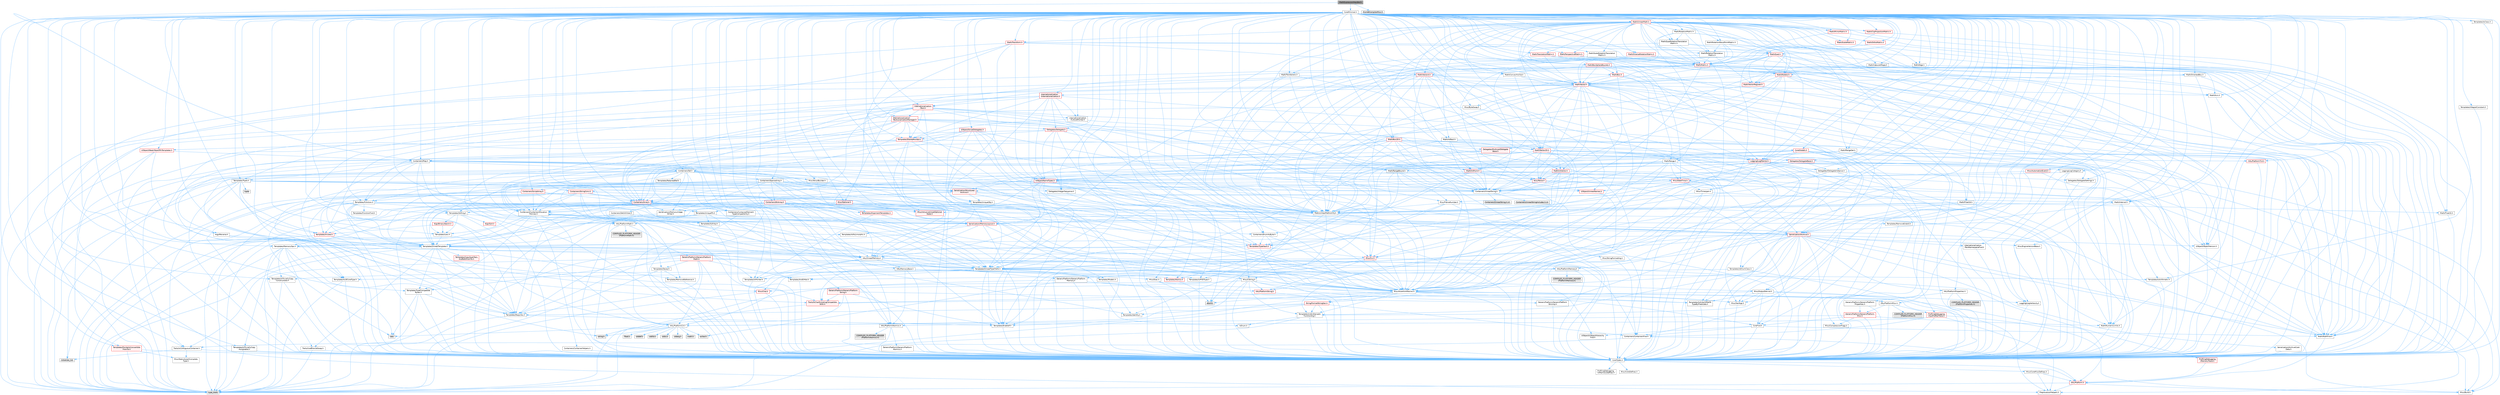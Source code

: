 digraph "MathExpressionHandler.h"
{
 // INTERACTIVE_SVG=YES
 // LATEX_PDF_SIZE
  bgcolor="transparent";
  edge [fontname=Helvetica,fontsize=10,labelfontname=Helvetica,labelfontsize=10];
  node [fontname=Helvetica,fontsize=10,shape=box,height=0.2,width=0.4];
  Node1 [id="Node000001",label="MathExpressionHandler.h",height=0.2,width=0.4,color="gray40", fillcolor="grey60", style="filled", fontcolor="black",tooltip=" "];
  Node1 -> Node2 [id="edge1_Node000001_Node000002",color="steelblue1",style="solid",tooltip=" "];
  Node2 [id="Node000002",label="Containers/Map.h",height=0.2,width=0.4,color="grey40", fillcolor="white", style="filled",URL="$df/d79/Map_8h.html",tooltip=" "];
  Node2 -> Node3 [id="edge2_Node000002_Node000003",color="steelblue1",style="solid",tooltip=" "];
  Node3 [id="Node000003",label="CoreTypes.h",height=0.2,width=0.4,color="grey40", fillcolor="white", style="filled",URL="$dc/dec/CoreTypes_8h.html",tooltip=" "];
  Node3 -> Node4 [id="edge3_Node000003_Node000004",color="steelblue1",style="solid",tooltip=" "];
  Node4 [id="Node000004",label="HAL/Platform.h",height=0.2,width=0.4,color="red", fillcolor="#FFF0F0", style="filled",URL="$d9/dd0/Platform_8h.html",tooltip=" "];
  Node4 -> Node5 [id="edge4_Node000004_Node000005",color="steelblue1",style="solid",tooltip=" "];
  Node5 [id="Node000005",label="Misc/Build.h",height=0.2,width=0.4,color="grey40", fillcolor="white", style="filled",URL="$d3/dbb/Build_8h.html",tooltip=" "];
  Node4 -> Node7 [id="edge5_Node000004_Node000007",color="steelblue1",style="solid",tooltip=" "];
  Node7 [id="Node000007",label="type_traits",height=0.2,width=0.4,color="grey60", fillcolor="#E0E0E0", style="filled",tooltip=" "];
  Node4 -> Node8 [id="edge6_Node000004_Node000008",color="steelblue1",style="solid",tooltip=" "];
  Node8 [id="Node000008",label="PreprocessorHelpers.h",height=0.2,width=0.4,color="grey40", fillcolor="white", style="filled",URL="$db/ddb/PreprocessorHelpers_8h.html",tooltip=" "];
  Node3 -> Node14 [id="edge7_Node000003_Node000014",color="steelblue1",style="solid",tooltip=" "];
  Node14 [id="Node000014",label="ProfilingDebugging\l/UMemoryDefines.h",height=0.2,width=0.4,color="grey40", fillcolor="white", style="filled",URL="$d2/da2/UMemoryDefines_8h.html",tooltip=" "];
  Node3 -> Node15 [id="edge8_Node000003_Node000015",color="steelblue1",style="solid",tooltip=" "];
  Node15 [id="Node000015",label="Misc/CoreMiscDefines.h",height=0.2,width=0.4,color="grey40", fillcolor="white", style="filled",URL="$da/d38/CoreMiscDefines_8h.html",tooltip=" "];
  Node15 -> Node4 [id="edge9_Node000015_Node000004",color="steelblue1",style="solid",tooltip=" "];
  Node15 -> Node8 [id="edge10_Node000015_Node000008",color="steelblue1",style="solid",tooltip=" "];
  Node3 -> Node16 [id="edge11_Node000003_Node000016",color="steelblue1",style="solid",tooltip=" "];
  Node16 [id="Node000016",label="Misc/CoreDefines.h",height=0.2,width=0.4,color="grey40", fillcolor="white", style="filled",URL="$d3/dd2/CoreDefines_8h.html",tooltip=" "];
  Node2 -> Node17 [id="edge12_Node000002_Node000017",color="steelblue1",style="solid",tooltip=" "];
  Node17 [id="Node000017",label="Algo/Reverse.h",height=0.2,width=0.4,color="grey40", fillcolor="white", style="filled",URL="$d5/d93/Reverse_8h.html",tooltip=" "];
  Node17 -> Node3 [id="edge13_Node000017_Node000003",color="steelblue1",style="solid",tooltip=" "];
  Node17 -> Node18 [id="edge14_Node000017_Node000018",color="steelblue1",style="solid",tooltip=" "];
  Node18 [id="Node000018",label="Templates/UnrealTemplate.h",height=0.2,width=0.4,color="grey40", fillcolor="white", style="filled",URL="$d4/d24/UnrealTemplate_8h.html",tooltip=" "];
  Node18 -> Node3 [id="edge15_Node000018_Node000003",color="steelblue1",style="solid",tooltip=" "];
  Node18 -> Node19 [id="edge16_Node000018_Node000019",color="steelblue1",style="solid",tooltip=" "];
  Node19 [id="Node000019",label="Templates/IsPointer.h",height=0.2,width=0.4,color="grey40", fillcolor="white", style="filled",URL="$d7/d05/IsPointer_8h.html",tooltip=" "];
  Node19 -> Node3 [id="edge17_Node000019_Node000003",color="steelblue1",style="solid",tooltip=" "];
  Node18 -> Node20 [id="edge18_Node000018_Node000020",color="steelblue1",style="solid",tooltip=" "];
  Node20 [id="Node000020",label="HAL/UnrealMemory.h",height=0.2,width=0.4,color="grey40", fillcolor="white", style="filled",URL="$d9/d96/UnrealMemory_8h.html",tooltip=" "];
  Node20 -> Node3 [id="edge19_Node000020_Node000003",color="steelblue1",style="solid",tooltip=" "];
  Node20 -> Node21 [id="edge20_Node000020_Node000021",color="steelblue1",style="solid",tooltip=" "];
  Node21 [id="Node000021",label="GenericPlatform/GenericPlatform\lMemory.h",height=0.2,width=0.4,color="grey40", fillcolor="white", style="filled",URL="$dd/d22/GenericPlatformMemory_8h.html",tooltip=" "];
  Node21 -> Node22 [id="edge21_Node000021_Node000022",color="steelblue1",style="solid",tooltip=" "];
  Node22 [id="Node000022",label="CoreFwd.h",height=0.2,width=0.4,color="grey40", fillcolor="white", style="filled",URL="$d1/d1e/CoreFwd_8h.html",tooltip=" "];
  Node22 -> Node3 [id="edge22_Node000022_Node000003",color="steelblue1",style="solid",tooltip=" "];
  Node22 -> Node23 [id="edge23_Node000022_Node000023",color="steelblue1",style="solid",tooltip=" "];
  Node23 [id="Node000023",label="Containers/ContainersFwd.h",height=0.2,width=0.4,color="grey40", fillcolor="white", style="filled",URL="$d4/d0a/ContainersFwd_8h.html",tooltip=" "];
  Node23 -> Node4 [id="edge24_Node000023_Node000004",color="steelblue1",style="solid",tooltip=" "];
  Node23 -> Node3 [id="edge25_Node000023_Node000003",color="steelblue1",style="solid",tooltip=" "];
  Node23 -> Node24 [id="edge26_Node000023_Node000024",color="steelblue1",style="solid",tooltip=" "];
  Node24 [id="Node000024",label="Traits/IsContiguousContainer.h",height=0.2,width=0.4,color="grey40", fillcolor="white", style="filled",URL="$d5/d3c/IsContiguousContainer_8h.html",tooltip=" "];
  Node24 -> Node3 [id="edge27_Node000024_Node000003",color="steelblue1",style="solid",tooltip=" "];
  Node24 -> Node25 [id="edge28_Node000024_Node000025",color="steelblue1",style="solid",tooltip=" "];
  Node25 [id="Node000025",label="Misc/StaticAssertComplete\lType.h",height=0.2,width=0.4,color="grey40", fillcolor="white", style="filled",URL="$d5/d4e/StaticAssertCompleteType_8h.html",tooltip=" "];
  Node24 -> Node26 [id="edge29_Node000024_Node000026",color="steelblue1",style="solid",tooltip=" "];
  Node26 [id="Node000026",label="initializer_list",height=0.2,width=0.4,color="grey60", fillcolor="#E0E0E0", style="filled",tooltip=" "];
  Node22 -> Node27 [id="edge30_Node000022_Node000027",color="steelblue1",style="solid",tooltip=" "];
  Node27 [id="Node000027",label="Math/MathFwd.h",height=0.2,width=0.4,color="grey40", fillcolor="white", style="filled",URL="$d2/d10/MathFwd_8h.html",tooltip=" "];
  Node27 -> Node4 [id="edge31_Node000027_Node000004",color="steelblue1",style="solid",tooltip=" "];
  Node22 -> Node28 [id="edge32_Node000022_Node000028",color="steelblue1",style="solid",tooltip=" "];
  Node28 [id="Node000028",label="UObject/UObjectHierarchy\lFwd.h",height=0.2,width=0.4,color="grey40", fillcolor="white", style="filled",URL="$d3/d13/UObjectHierarchyFwd_8h.html",tooltip=" "];
  Node21 -> Node3 [id="edge33_Node000021_Node000003",color="steelblue1",style="solid",tooltip=" "];
  Node21 -> Node29 [id="edge34_Node000021_Node000029",color="steelblue1",style="solid",tooltip=" "];
  Node29 [id="Node000029",label="HAL/PlatformString.h",height=0.2,width=0.4,color="red", fillcolor="#FFF0F0", style="filled",URL="$db/db5/PlatformString_8h.html",tooltip=" "];
  Node29 -> Node3 [id="edge35_Node000029_Node000003",color="steelblue1",style="solid",tooltip=" "];
  Node21 -> Node31 [id="edge36_Node000021_Node000031",color="steelblue1",style="solid",tooltip=" "];
  Node31 [id="Node000031",label="string.h",height=0.2,width=0.4,color="grey60", fillcolor="#E0E0E0", style="filled",tooltip=" "];
  Node21 -> Node32 [id="edge37_Node000021_Node000032",color="steelblue1",style="solid",tooltip=" "];
  Node32 [id="Node000032",label="wchar.h",height=0.2,width=0.4,color="grey60", fillcolor="#E0E0E0", style="filled",tooltip=" "];
  Node20 -> Node33 [id="edge38_Node000020_Node000033",color="steelblue1",style="solid",tooltip=" "];
  Node33 [id="Node000033",label="HAL/MemoryBase.h",height=0.2,width=0.4,color="grey40", fillcolor="white", style="filled",URL="$d6/d9f/MemoryBase_8h.html",tooltip=" "];
  Node33 -> Node3 [id="edge39_Node000033_Node000003",color="steelblue1",style="solid",tooltip=" "];
  Node33 -> Node34 [id="edge40_Node000033_Node000034",color="steelblue1",style="solid",tooltip=" "];
  Node34 [id="Node000034",label="HAL/PlatformAtomics.h",height=0.2,width=0.4,color="grey40", fillcolor="white", style="filled",URL="$d3/d36/PlatformAtomics_8h.html",tooltip=" "];
  Node34 -> Node3 [id="edge41_Node000034_Node000003",color="steelblue1",style="solid",tooltip=" "];
  Node34 -> Node35 [id="edge42_Node000034_Node000035",color="steelblue1",style="solid",tooltip=" "];
  Node35 [id="Node000035",label="GenericPlatform/GenericPlatform\lAtomics.h",height=0.2,width=0.4,color="grey40", fillcolor="white", style="filled",URL="$da/d72/GenericPlatformAtomics_8h.html",tooltip=" "];
  Node35 -> Node3 [id="edge43_Node000035_Node000003",color="steelblue1",style="solid",tooltip=" "];
  Node34 -> Node36 [id="edge44_Node000034_Node000036",color="steelblue1",style="solid",tooltip=" "];
  Node36 [id="Node000036",label="COMPILED_PLATFORM_HEADER\l(PlatformAtomics.h)",height=0.2,width=0.4,color="grey60", fillcolor="#E0E0E0", style="filled",tooltip=" "];
  Node33 -> Node37 [id="edge45_Node000033_Node000037",color="steelblue1",style="solid",tooltip=" "];
  Node37 [id="Node000037",label="HAL/PlatformCrt.h",height=0.2,width=0.4,color="grey40", fillcolor="white", style="filled",URL="$d8/d75/PlatformCrt_8h.html",tooltip=" "];
  Node37 -> Node38 [id="edge46_Node000037_Node000038",color="steelblue1",style="solid",tooltip=" "];
  Node38 [id="Node000038",label="new",height=0.2,width=0.4,color="grey60", fillcolor="#E0E0E0", style="filled",tooltip=" "];
  Node37 -> Node32 [id="edge47_Node000037_Node000032",color="steelblue1",style="solid",tooltip=" "];
  Node37 -> Node39 [id="edge48_Node000037_Node000039",color="steelblue1",style="solid",tooltip=" "];
  Node39 [id="Node000039",label="stddef.h",height=0.2,width=0.4,color="grey60", fillcolor="#E0E0E0", style="filled",tooltip=" "];
  Node37 -> Node40 [id="edge49_Node000037_Node000040",color="steelblue1",style="solid",tooltip=" "];
  Node40 [id="Node000040",label="stdlib.h",height=0.2,width=0.4,color="grey60", fillcolor="#E0E0E0", style="filled",tooltip=" "];
  Node37 -> Node41 [id="edge50_Node000037_Node000041",color="steelblue1",style="solid",tooltip=" "];
  Node41 [id="Node000041",label="stdio.h",height=0.2,width=0.4,color="grey60", fillcolor="#E0E0E0", style="filled",tooltip=" "];
  Node37 -> Node42 [id="edge51_Node000037_Node000042",color="steelblue1",style="solid",tooltip=" "];
  Node42 [id="Node000042",label="stdarg.h",height=0.2,width=0.4,color="grey60", fillcolor="#E0E0E0", style="filled",tooltip=" "];
  Node37 -> Node43 [id="edge52_Node000037_Node000043",color="steelblue1",style="solid",tooltip=" "];
  Node43 [id="Node000043",label="math.h",height=0.2,width=0.4,color="grey60", fillcolor="#E0E0E0", style="filled",tooltip=" "];
  Node37 -> Node44 [id="edge53_Node000037_Node000044",color="steelblue1",style="solid",tooltip=" "];
  Node44 [id="Node000044",label="float.h",height=0.2,width=0.4,color="grey60", fillcolor="#E0E0E0", style="filled",tooltip=" "];
  Node37 -> Node31 [id="edge54_Node000037_Node000031",color="steelblue1",style="solid",tooltip=" "];
  Node33 -> Node45 [id="edge55_Node000033_Node000045",color="steelblue1",style="solid",tooltip=" "];
  Node45 [id="Node000045",label="Misc/Exec.h",height=0.2,width=0.4,color="grey40", fillcolor="white", style="filled",URL="$de/ddb/Exec_8h.html",tooltip=" "];
  Node45 -> Node3 [id="edge56_Node000045_Node000003",color="steelblue1",style="solid",tooltip=" "];
  Node45 -> Node46 [id="edge57_Node000045_Node000046",color="steelblue1",style="solid",tooltip=" "];
  Node46 [id="Node000046",label="Misc/AssertionMacros.h",height=0.2,width=0.4,color="grey40", fillcolor="white", style="filled",URL="$d0/dfa/AssertionMacros_8h.html",tooltip=" "];
  Node46 -> Node3 [id="edge58_Node000046_Node000003",color="steelblue1",style="solid",tooltip=" "];
  Node46 -> Node4 [id="edge59_Node000046_Node000004",color="steelblue1",style="solid",tooltip=" "];
  Node46 -> Node47 [id="edge60_Node000046_Node000047",color="steelblue1",style="solid",tooltip=" "];
  Node47 [id="Node000047",label="HAL/PlatformMisc.h",height=0.2,width=0.4,color="grey40", fillcolor="white", style="filled",URL="$d0/df5/PlatformMisc_8h.html",tooltip=" "];
  Node47 -> Node3 [id="edge61_Node000047_Node000003",color="steelblue1",style="solid",tooltip=" "];
  Node47 -> Node48 [id="edge62_Node000047_Node000048",color="steelblue1",style="solid",tooltip=" "];
  Node48 [id="Node000048",label="GenericPlatform/GenericPlatform\lMisc.h",height=0.2,width=0.4,color="red", fillcolor="#FFF0F0", style="filled",URL="$db/d9a/GenericPlatformMisc_8h.html",tooltip=" "];
  Node48 -> Node22 [id="edge63_Node000048_Node000022",color="steelblue1",style="solid",tooltip=" "];
  Node48 -> Node3 [id="edge64_Node000048_Node000003",color="steelblue1",style="solid",tooltip=" "];
  Node48 -> Node37 [id="edge65_Node000048_Node000037",color="steelblue1",style="solid",tooltip=" "];
  Node48 -> Node52 [id="edge66_Node000048_Node000052",color="steelblue1",style="solid",tooltip=" "];
  Node52 [id="Node000052",label="Math/NumericLimits.h",height=0.2,width=0.4,color="grey40", fillcolor="white", style="filled",URL="$df/d1b/NumericLimits_8h.html",tooltip=" "];
  Node52 -> Node3 [id="edge67_Node000052_Node000003",color="steelblue1",style="solid",tooltip=" "];
  Node48 -> Node53 [id="edge68_Node000048_Node000053",color="steelblue1",style="solid",tooltip=" "];
  Node53 [id="Node000053",label="Misc/CompressionFlags.h",height=0.2,width=0.4,color="grey40", fillcolor="white", style="filled",URL="$d9/d76/CompressionFlags_8h.html",tooltip=" "];
  Node47 -> Node57 [id="edge69_Node000047_Node000057",color="steelblue1",style="solid",tooltip=" "];
  Node57 [id="Node000057",label="COMPILED_PLATFORM_HEADER\l(PlatformMisc.h)",height=0.2,width=0.4,color="grey60", fillcolor="#E0E0E0", style="filled",tooltip=" "];
  Node47 -> Node58 [id="edge70_Node000047_Node000058",color="steelblue1",style="solid",tooltip=" "];
  Node58 [id="Node000058",label="ProfilingDebugging\l/CpuProfilerTrace.h",height=0.2,width=0.4,color="red", fillcolor="#FFF0F0", style="filled",URL="$da/dcb/CpuProfilerTrace_8h.html",tooltip=" "];
  Node58 -> Node3 [id="edge71_Node000058_Node000003",color="steelblue1",style="solid",tooltip=" "];
  Node58 -> Node23 [id="edge72_Node000058_Node000023",color="steelblue1",style="solid",tooltip=" "];
  Node58 -> Node34 [id="edge73_Node000058_Node000034",color="steelblue1",style="solid",tooltip=" "];
  Node58 -> Node8 [id="edge74_Node000058_Node000008",color="steelblue1",style="solid",tooltip=" "];
  Node58 -> Node5 [id="edge75_Node000058_Node000005",color="steelblue1",style="solid",tooltip=" "];
  Node46 -> Node8 [id="edge76_Node000046_Node000008",color="steelblue1",style="solid",tooltip=" "];
  Node46 -> Node63 [id="edge77_Node000046_Node000063",color="steelblue1",style="solid",tooltip=" "];
  Node63 [id="Node000063",label="Templates/EnableIf.h",height=0.2,width=0.4,color="grey40", fillcolor="white", style="filled",URL="$d7/d60/EnableIf_8h.html",tooltip=" "];
  Node63 -> Node3 [id="edge78_Node000063_Node000003",color="steelblue1",style="solid",tooltip=" "];
  Node46 -> Node64 [id="edge79_Node000046_Node000064",color="steelblue1",style="solid",tooltip=" "];
  Node64 [id="Node000064",label="Templates/IsArrayOrRefOf\lTypeByPredicate.h",height=0.2,width=0.4,color="grey40", fillcolor="white", style="filled",URL="$d6/da1/IsArrayOrRefOfTypeByPredicate_8h.html",tooltip=" "];
  Node64 -> Node3 [id="edge80_Node000064_Node000003",color="steelblue1",style="solid",tooltip=" "];
  Node46 -> Node65 [id="edge81_Node000046_Node000065",color="steelblue1",style="solid",tooltip=" "];
  Node65 [id="Node000065",label="Templates/IsValidVariadic\lFunctionArg.h",height=0.2,width=0.4,color="grey40", fillcolor="white", style="filled",URL="$d0/dc8/IsValidVariadicFunctionArg_8h.html",tooltip=" "];
  Node65 -> Node3 [id="edge82_Node000065_Node000003",color="steelblue1",style="solid",tooltip=" "];
  Node65 -> Node66 [id="edge83_Node000065_Node000066",color="steelblue1",style="solid",tooltip=" "];
  Node66 [id="Node000066",label="IsEnum.h",height=0.2,width=0.4,color="grey40", fillcolor="white", style="filled",URL="$d4/de5/IsEnum_8h.html",tooltip=" "];
  Node65 -> Node7 [id="edge84_Node000065_Node000007",color="steelblue1",style="solid",tooltip=" "];
  Node46 -> Node67 [id="edge85_Node000046_Node000067",color="steelblue1",style="solid",tooltip=" "];
  Node67 [id="Node000067",label="Traits/IsCharEncodingCompatible\lWith.h",height=0.2,width=0.4,color="red", fillcolor="#FFF0F0", style="filled",URL="$df/dd1/IsCharEncodingCompatibleWith_8h.html",tooltip=" "];
  Node67 -> Node7 [id="edge86_Node000067_Node000007",color="steelblue1",style="solid",tooltip=" "];
  Node46 -> Node69 [id="edge87_Node000046_Node000069",color="steelblue1",style="solid",tooltip=" "];
  Node69 [id="Node000069",label="Misc/VarArgs.h",height=0.2,width=0.4,color="grey40", fillcolor="white", style="filled",URL="$d5/d6f/VarArgs_8h.html",tooltip=" "];
  Node69 -> Node3 [id="edge88_Node000069_Node000003",color="steelblue1",style="solid",tooltip=" "];
  Node46 -> Node70 [id="edge89_Node000046_Node000070",color="steelblue1",style="solid",tooltip=" "];
  Node70 [id="Node000070",label="String/FormatStringSan.h",height=0.2,width=0.4,color="red", fillcolor="#FFF0F0", style="filled",URL="$d3/d8b/FormatStringSan_8h.html",tooltip=" "];
  Node70 -> Node7 [id="edge90_Node000070_Node000007",color="steelblue1",style="solid",tooltip=" "];
  Node70 -> Node3 [id="edge91_Node000070_Node000003",color="steelblue1",style="solid",tooltip=" "];
  Node70 -> Node71 [id="edge92_Node000070_Node000071",color="steelblue1",style="solid",tooltip=" "];
  Node71 [id="Node000071",label="Templates/Requires.h",height=0.2,width=0.4,color="grey40", fillcolor="white", style="filled",URL="$dc/d96/Requires_8h.html",tooltip=" "];
  Node71 -> Node63 [id="edge93_Node000071_Node000063",color="steelblue1",style="solid",tooltip=" "];
  Node71 -> Node7 [id="edge94_Node000071_Node000007",color="steelblue1",style="solid",tooltip=" "];
  Node70 -> Node72 [id="edge95_Node000070_Node000072",color="steelblue1",style="solid",tooltip=" "];
  Node72 [id="Node000072",label="Templates/Identity.h",height=0.2,width=0.4,color="grey40", fillcolor="white", style="filled",URL="$d0/dd5/Identity_8h.html",tooltip=" "];
  Node70 -> Node65 [id="edge96_Node000070_Node000065",color="steelblue1",style="solid",tooltip=" "];
  Node70 -> Node23 [id="edge97_Node000070_Node000023",color="steelblue1",style="solid",tooltip=" "];
  Node46 -> Node76 [id="edge98_Node000046_Node000076",color="steelblue1",style="solid",tooltip=" "];
  Node76 [id="Node000076",label="atomic",height=0.2,width=0.4,color="grey60", fillcolor="#E0E0E0", style="filled",tooltip=" "];
  Node33 -> Node77 [id="edge99_Node000033_Node000077",color="steelblue1",style="solid",tooltip=" "];
  Node77 [id="Node000077",label="Misc/OutputDevice.h",height=0.2,width=0.4,color="grey40", fillcolor="white", style="filled",URL="$d7/d32/OutputDevice_8h.html",tooltip=" "];
  Node77 -> Node22 [id="edge100_Node000077_Node000022",color="steelblue1",style="solid",tooltip=" "];
  Node77 -> Node3 [id="edge101_Node000077_Node000003",color="steelblue1",style="solid",tooltip=" "];
  Node77 -> Node78 [id="edge102_Node000077_Node000078",color="steelblue1",style="solid",tooltip=" "];
  Node78 [id="Node000078",label="Logging/LogVerbosity.h",height=0.2,width=0.4,color="grey40", fillcolor="white", style="filled",URL="$d2/d8f/LogVerbosity_8h.html",tooltip=" "];
  Node78 -> Node3 [id="edge103_Node000078_Node000003",color="steelblue1",style="solid",tooltip=" "];
  Node77 -> Node69 [id="edge104_Node000077_Node000069",color="steelblue1",style="solid",tooltip=" "];
  Node77 -> Node64 [id="edge105_Node000077_Node000064",color="steelblue1",style="solid",tooltip=" "];
  Node77 -> Node65 [id="edge106_Node000077_Node000065",color="steelblue1",style="solid",tooltip=" "];
  Node77 -> Node67 [id="edge107_Node000077_Node000067",color="steelblue1",style="solid",tooltip=" "];
  Node33 -> Node79 [id="edge108_Node000033_Node000079",color="steelblue1",style="solid",tooltip=" "];
  Node79 [id="Node000079",label="Templates/Atomic.h",height=0.2,width=0.4,color="red", fillcolor="#FFF0F0", style="filled",URL="$d3/d91/Atomic_8h.html",tooltip=" "];
  Node79 -> Node76 [id="edge109_Node000079_Node000076",color="steelblue1",style="solid",tooltip=" "];
  Node20 -> Node88 [id="edge110_Node000020_Node000088",color="steelblue1",style="solid",tooltip=" "];
  Node88 [id="Node000088",label="HAL/PlatformMemory.h",height=0.2,width=0.4,color="grey40", fillcolor="white", style="filled",URL="$de/d68/PlatformMemory_8h.html",tooltip=" "];
  Node88 -> Node3 [id="edge111_Node000088_Node000003",color="steelblue1",style="solid",tooltip=" "];
  Node88 -> Node21 [id="edge112_Node000088_Node000021",color="steelblue1",style="solid",tooltip=" "];
  Node88 -> Node89 [id="edge113_Node000088_Node000089",color="steelblue1",style="solid",tooltip=" "];
  Node89 [id="Node000089",label="COMPILED_PLATFORM_HEADER\l(PlatformMemory.h)",height=0.2,width=0.4,color="grey60", fillcolor="#E0E0E0", style="filled",tooltip=" "];
  Node20 -> Node90 [id="edge114_Node000020_Node000090",color="steelblue1",style="solid",tooltip=" "];
  Node90 [id="Node000090",label="ProfilingDebugging\l/MemoryTrace.h",height=0.2,width=0.4,color="red", fillcolor="#FFF0F0", style="filled",URL="$da/dd7/MemoryTrace_8h.html",tooltip=" "];
  Node90 -> Node4 [id="edge115_Node000090_Node000004",color="steelblue1",style="solid",tooltip=" "];
  Node20 -> Node19 [id="edge116_Node000020_Node000019",color="steelblue1",style="solid",tooltip=" "];
  Node18 -> Node91 [id="edge117_Node000018_Node000091",color="steelblue1",style="solid",tooltip=" "];
  Node91 [id="Node000091",label="Templates/CopyQualifiers\lAndRefsFromTo.h",height=0.2,width=0.4,color="red", fillcolor="#FFF0F0", style="filled",URL="$d3/db3/CopyQualifiersAndRefsFromTo_8h.html",tooltip=" "];
  Node18 -> Node93 [id="edge118_Node000018_Node000093",color="steelblue1",style="solid",tooltip=" "];
  Node93 [id="Node000093",label="Templates/UnrealTypeTraits.h",height=0.2,width=0.4,color="grey40", fillcolor="white", style="filled",URL="$d2/d2d/UnrealTypeTraits_8h.html",tooltip=" "];
  Node93 -> Node3 [id="edge119_Node000093_Node000003",color="steelblue1",style="solid",tooltip=" "];
  Node93 -> Node19 [id="edge120_Node000093_Node000019",color="steelblue1",style="solid",tooltip=" "];
  Node93 -> Node46 [id="edge121_Node000093_Node000046",color="steelblue1",style="solid",tooltip=" "];
  Node93 -> Node84 [id="edge122_Node000093_Node000084",color="steelblue1",style="solid",tooltip=" "];
  Node84 [id="Node000084",label="Templates/AndOrNot.h",height=0.2,width=0.4,color="grey40", fillcolor="white", style="filled",URL="$db/d0a/AndOrNot_8h.html",tooltip=" "];
  Node84 -> Node3 [id="edge123_Node000084_Node000003",color="steelblue1",style="solid",tooltip=" "];
  Node93 -> Node63 [id="edge124_Node000093_Node000063",color="steelblue1",style="solid",tooltip=" "];
  Node93 -> Node94 [id="edge125_Node000093_Node000094",color="steelblue1",style="solid",tooltip=" "];
  Node94 [id="Node000094",label="Templates/IsArithmetic.h",height=0.2,width=0.4,color="grey40", fillcolor="white", style="filled",URL="$d2/d5d/IsArithmetic_8h.html",tooltip=" "];
  Node94 -> Node3 [id="edge126_Node000094_Node000003",color="steelblue1",style="solid",tooltip=" "];
  Node93 -> Node66 [id="edge127_Node000093_Node000066",color="steelblue1",style="solid",tooltip=" "];
  Node93 -> Node95 [id="edge128_Node000093_Node000095",color="steelblue1",style="solid",tooltip=" "];
  Node95 [id="Node000095",label="Templates/Models.h",height=0.2,width=0.4,color="grey40", fillcolor="white", style="filled",URL="$d3/d0c/Models_8h.html",tooltip=" "];
  Node95 -> Node72 [id="edge129_Node000095_Node000072",color="steelblue1",style="solid",tooltip=" "];
  Node93 -> Node96 [id="edge130_Node000093_Node000096",color="steelblue1",style="solid",tooltip=" "];
  Node96 [id="Node000096",label="Templates/IsPODType.h",height=0.2,width=0.4,color="grey40", fillcolor="white", style="filled",URL="$d7/db1/IsPODType_8h.html",tooltip=" "];
  Node96 -> Node3 [id="edge131_Node000096_Node000003",color="steelblue1",style="solid",tooltip=" "];
  Node93 -> Node97 [id="edge132_Node000093_Node000097",color="steelblue1",style="solid",tooltip=" "];
  Node97 [id="Node000097",label="Templates/IsUECoreType.h",height=0.2,width=0.4,color="grey40", fillcolor="white", style="filled",URL="$d1/db8/IsUECoreType_8h.html",tooltip=" "];
  Node97 -> Node3 [id="edge133_Node000097_Node000003",color="steelblue1",style="solid",tooltip=" "];
  Node97 -> Node7 [id="edge134_Node000097_Node000007",color="steelblue1",style="solid",tooltip=" "];
  Node93 -> Node85 [id="edge135_Node000093_Node000085",color="steelblue1",style="solid",tooltip=" "];
  Node85 [id="Node000085",label="Templates/IsTriviallyCopy\lConstructible.h",height=0.2,width=0.4,color="grey40", fillcolor="white", style="filled",URL="$d3/d78/IsTriviallyCopyConstructible_8h.html",tooltip=" "];
  Node85 -> Node3 [id="edge136_Node000085_Node000003",color="steelblue1",style="solid",tooltip=" "];
  Node85 -> Node7 [id="edge137_Node000085_Node000007",color="steelblue1",style="solid",tooltip=" "];
  Node18 -> Node98 [id="edge138_Node000018_Node000098",color="steelblue1",style="solid",tooltip=" "];
  Node98 [id="Node000098",label="Templates/RemoveReference.h",height=0.2,width=0.4,color="grey40", fillcolor="white", style="filled",URL="$da/dbe/RemoveReference_8h.html",tooltip=" "];
  Node98 -> Node3 [id="edge139_Node000098_Node000003",color="steelblue1",style="solid",tooltip=" "];
  Node18 -> Node71 [id="edge140_Node000018_Node000071",color="steelblue1",style="solid",tooltip=" "];
  Node18 -> Node99 [id="edge141_Node000018_Node000099",color="steelblue1",style="solid",tooltip=" "];
  Node99 [id="Node000099",label="Templates/TypeCompatible\lBytes.h",height=0.2,width=0.4,color="grey40", fillcolor="white", style="filled",URL="$df/d0a/TypeCompatibleBytes_8h.html",tooltip=" "];
  Node99 -> Node3 [id="edge142_Node000099_Node000003",color="steelblue1",style="solid",tooltip=" "];
  Node99 -> Node31 [id="edge143_Node000099_Node000031",color="steelblue1",style="solid",tooltip=" "];
  Node99 -> Node38 [id="edge144_Node000099_Node000038",color="steelblue1",style="solid",tooltip=" "];
  Node99 -> Node7 [id="edge145_Node000099_Node000007",color="steelblue1",style="solid",tooltip=" "];
  Node18 -> Node72 [id="edge146_Node000018_Node000072",color="steelblue1",style="solid",tooltip=" "];
  Node18 -> Node24 [id="edge147_Node000018_Node000024",color="steelblue1",style="solid",tooltip=" "];
  Node18 -> Node100 [id="edge148_Node000018_Node000100",color="steelblue1",style="solid",tooltip=" "];
  Node100 [id="Node000100",label="Traits/UseBitwiseSwap.h",height=0.2,width=0.4,color="grey40", fillcolor="white", style="filled",URL="$db/df3/UseBitwiseSwap_8h.html",tooltip=" "];
  Node100 -> Node3 [id="edge149_Node000100_Node000003",color="steelblue1",style="solid",tooltip=" "];
  Node100 -> Node7 [id="edge150_Node000100_Node000007",color="steelblue1",style="solid",tooltip=" "];
  Node18 -> Node7 [id="edge151_Node000018_Node000007",color="steelblue1",style="solid",tooltip=" "];
  Node2 -> Node101 [id="edge152_Node000002_Node000101",color="steelblue1",style="solid",tooltip=" "];
  Node101 [id="Node000101",label="Containers/ContainerElement\lTypeCompatibility.h",height=0.2,width=0.4,color="grey40", fillcolor="white", style="filled",URL="$df/ddf/ContainerElementTypeCompatibility_8h.html",tooltip=" "];
  Node101 -> Node3 [id="edge153_Node000101_Node000003",color="steelblue1",style="solid",tooltip=" "];
  Node101 -> Node93 [id="edge154_Node000101_Node000093",color="steelblue1",style="solid",tooltip=" "];
  Node2 -> Node102 [id="edge155_Node000002_Node000102",color="steelblue1",style="solid",tooltip=" "];
  Node102 [id="Node000102",label="Containers/Set.h",height=0.2,width=0.4,color="grey40", fillcolor="white", style="filled",URL="$d4/d45/Set_8h.html",tooltip=" "];
  Node102 -> Node103 [id="edge156_Node000102_Node000103",color="steelblue1",style="solid",tooltip=" "];
  Node103 [id="Node000103",label="Containers/ContainerAllocation\lPolicies.h",height=0.2,width=0.4,color="grey40", fillcolor="white", style="filled",URL="$d7/dff/ContainerAllocationPolicies_8h.html",tooltip=" "];
  Node103 -> Node3 [id="edge157_Node000103_Node000003",color="steelblue1",style="solid",tooltip=" "];
  Node103 -> Node104 [id="edge158_Node000103_Node000104",color="steelblue1",style="solid",tooltip=" "];
  Node104 [id="Node000104",label="Containers/ContainerHelpers.h",height=0.2,width=0.4,color="grey40", fillcolor="white", style="filled",URL="$d7/d33/ContainerHelpers_8h.html",tooltip=" "];
  Node104 -> Node3 [id="edge159_Node000104_Node000003",color="steelblue1",style="solid",tooltip=" "];
  Node103 -> Node103 [id="edge160_Node000103_Node000103",color="steelblue1",style="solid",tooltip=" "];
  Node103 -> Node105 [id="edge161_Node000103_Node000105",color="steelblue1",style="solid",tooltip=" "];
  Node105 [id="Node000105",label="HAL/PlatformMath.h",height=0.2,width=0.4,color="grey40", fillcolor="white", style="filled",URL="$dc/d53/PlatformMath_8h.html",tooltip=" "];
  Node105 -> Node3 [id="edge162_Node000105_Node000003",color="steelblue1",style="solid",tooltip=" "];
  Node105 -> Node106 [id="edge163_Node000105_Node000106",color="steelblue1",style="solid",tooltip=" "];
  Node106 [id="Node000106",label="GenericPlatform/GenericPlatform\lMath.h",height=0.2,width=0.4,color="red", fillcolor="#FFF0F0", style="filled",URL="$d5/d79/GenericPlatformMath_8h.html",tooltip=" "];
  Node106 -> Node3 [id="edge164_Node000106_Node000003",color="steelblue1",style="solid",tooltip=" "];
  Node106 -> Node23 [id="edge165_Node000106_Node000023",color="steelblue1",style="solid",tooltip=" "];
  Node106 -> Node37 [id="edge166_Node000106_Node000037",color="steelblue1",style="solid",tooltip=" "];
  Node106 -> Node84 [id="edge167_Node000106_Node000084",color="steelblue1",style="solid",tooltip=" "];
  Node106 -> Node107 [id="edge168_Node000106_Node000107",color="steelblue1",style="solid",tooltip=" "];
  Node107 [id="Node000107",label="Templates/Decay.h",height=0.2,width=0.4,color="grey40", fillcolor="white", style="filled",URL="$dd/d0f/Decay_8h.html",tooltip=" "];
  Node107 -> Node3 [id="edge169_Node000107_Node000003",color="steelblue1",style="solid",tooltip=" "];
  Node107 -> Node98 [id="edge170_Node000107_Node000098",color="steelblue1",style="solid",tooltip=" "];
  Node107 -> Node7 [id="edge171_Node000107_Node000007",color="steelblue1",style="solid",tooltip=" "];
  Node106 -> Node93 [id="edge172_Node000106_Node000093",color="steelblue1",style="solid",tooltip=" "];
  Node106 -> Node71 [id="edge173_Node000106_Node000071",color="steelblue1",style="solid",tooltip=" "];
  Node106 -> Node99 [id="edge174_Node000106_Node000099",color="steelblue1",style="solid",tooltip=" "];
  Node106 -> Node7 [id="edge175_Node000106_Node000007",color="steelblue1",style="solid",tooltip=" "];
  Node105 -> Node112 [id="edge176_Node000105_Node000112",color="steelblue1",style="solid",tooltip=" "];
  Node112 [id="Node000112",label="COMPILED_PLATFORM_HEADER\l(PlatformMath.h)",height=0.2,width=0.4,color="grey60", fillcolor="#E0E0E0", style="filled",tooltip=" "];
  Node103 -> Node20 [id="edge177_Node000103_Node000020",color="steelblue1",style="solid",tooltip=" "];
  Node103 -> Node52 [id="edge178_Node000103_Node000052",color="steelblue1",style="solid",tooltip=" "];
  Node103 -> Node46 [id="edge179_Node000103_Node000046",color="steelblue1",style="solid",tooltip=" "];
  Node103 -> Node113 [id="edge180_Node000103_Node000113",color="steelblue1",style="solid",tooltip=" "];
  Node113 [id="Node000113",label="Templates/IsPolymorphic.h",height=0.2,width=0.4,color="grey40", fillcolor="white", style="filled",URL="$dc/d20/IsPolymorphic_8h.html",tooltip=" "];
  Node103 -> Node114 [id="edge181_Node000103_Node000114",color="steelblue1",style="solid",tooltip=" "];
  Node114 [id="Node000114",label="Templates/MemoryOps.h",height=0.2,width=0.4,color="grey40", fillcolor="white", style="filled",URL="$db/dea/MemoryOps_8h.html",tooltip=" "];
  Node114 -> Node3 [id="edge182_Node000114_Node000003",color="steelblue1",style="solid",tooltip=" "];
  Node114 -> Node20 [id="edge183_Node000114_Node000020",color="steelblue1",style="solid",tooltip=" "];
  Node114 -> Node86 [id="edge184_Node000114_Node000086",color="steelblue1",style="solid",tooltip=" "];
  Node86 [id="Node000086",label="Templates/IsTriviallyCopy\lAssignable.h",height=0.2,width=0.4,color="grey40", fillcolor="white", style="filled",URL="$d2/df2/IsTriviallyCopyAssignable_8h.html",tooltip=" "];
  Node86 -> Node3 [id="edge185_Node000086_Node000003",color="steelblue1",style="solid",tooltip=" "];
  Node86 -> Node7 [id="edge186_Node000086_Node000007",color="steelblue1",style="solid",tooltip=" "];
  Node114 -> Node85 [id="edge187_Node000114_Node000085",color="steelblue1",style="solid",tooltip=" "];
  Node114 -> Node71 [id="edge188_Node000114_Node000071",color="steelblue1",style="solid",tooltip=" "];
  Node114 -> Node93 [id="edge189_Node000114_Node000093",color="steelblue1",style="solid",tooltip=" "];
  Node114 -> Node100 [id="edge190_Node000114_Node000100",color="steelblue1",style="solid",tooltip=" "];
  Node114 -> Node38 [id="edge191_Node000114_Node000038",color="steelblue1",style="solid",tooltip=" "];
  Node114 -> Node7 [id="edge192_Node000114_Node000007",color="steelblue1",style="solid",tooltip=" "];
  Node103 -> Node99 [id="edge193_Node000103_Node000099",color="steelblue1",style="solid",tooltip=" "];
  Node103 -> Node7 [id="edge194_Node000103_Node000007",color="steelblue1",style="solid",tooltip=" "];
  Node102 -> Node101 [id="edge195_Node000102_Node000101",color="steelblue1",style="solid",tooltip=" "];
  Node102 -> Node115 [id="edge196_Node000102_Node000115",color="steelblue1",style="solid",tooltip=" "];
  Node115 [id="Node000115",label="Containers/SetUtilities.h",height=0.2,width=0.4,color="grey40", fillcolor="white", style="filled",URL="$dc/de5/SetUtilities_8h.html",tooltip=" "];
  Node115 -> Node3 [id="edge197_Node000115_Node000003",color="steelblue1",style="solid",tooltip=" "];
  Node115 -> Node116 [id="edge198_Node000115_Node000116",color="steelblue1",style="solid",tooltip=" "];
  Node116 [id="Node000116",label="Serialization/MemoryLayout.h",height=0.2,width=0.4,color="red", fillcolor="#FFF0F0", style="filled",URL="$d7/d66/MemoryLayout_8h.html",tooltip=" "];
  Node116 -> Node119 [id="edge199_Node000116_Node000119",color="steelblue1",style="solid",tooltip=" "];
  Node119 [id="Node000119",label="Containers/EnumAsByte.h",height=0.2,width=0.4,color="grey40", fillcolor="white", style="filled",URL="$d6/d9a/EnumAsByte_8h.html",tooltip=" "];
  Node119 -> Node3 [id="edge200_Node000119_Node000003",color="steelblue1",style="solid",tooltip=" "];
  Node119 -> Node96 [id="edge201_Node000119_Node000096",color="steelblue1",style="solid",tooltip=" "];
  Node119 -> Node120 [id="edge202_Node000119_Node000120",color="steelblue1",style="solid",tooltip=" "];
  Node120 [id="Node000120",label="Templates/TypeHash.h",height=0.2,width=0.4,color="red", fillcolor="#FFF0F0", style="filled",URL="$d1/d62/TypeHash_8h.html",tooltip=" "];
  Node120 -> Node3 [id="edge203_Node000120_Node000003",color="steelblue1",style="solid",tooltip=" "];
  Node120 -> Node71 [id="edge204_Node000120_Node000071",color="steelblue1",style="solid",tooltip=" "];
  Node120 -> Node121 [id="edge205_Node000120_Node000121",color="steelblue1",style="solid",tooltip=" "];
  Node121 [id="Node000121",label="Misc/Crc.h",height=0.2,width=0.4,color="red", fillcolor="#FFF0F0", style="filled",URL="$d4/dd2/Crc_8h.html",tooltip=" "];
  Node121 -> Node3 [id="edge206_Node000121_Node000003",color="steelblue1",style="solid",tooltip=" "];
  Node121 -> Node29 [id="edge207_Node000121_Node000029",color="steelblue1",style="solid",tooltip=" "];
  Node121 -> Node46 [id="edge208_Node000121_Node000046",color="steelblue1",style="solid",tooltip=" "];
  Node121 -> Node122 [id="edge209_Node000121_Node000122",color="steelblue1",style="solid",tooltip=" "];
  Node122 [id="Node000122",label="Misc/CString.h",height=0.2,width=0.4,color="grey40", fillcolor="white", style="filled",URL="$d2/d49/CString_8h.html",tooltip=" "];
  Node122 -> Node3 [id="edge210_Node000122_Node000003",color="steelblue1",style="solid",tooltip=" "];
  Node122 -> Node37 [id="edge211_Node000122_Node000037",color="steelblue1",style="solid",tooltip=" "];
  Node122 -> Node29 [id="edge212_Node000122_Node000029",color="steelblue1",style="solid",tooltip=" "];
  Node122 -> Node46 [id="edge213_Node000122_Node000046",color="steelblue1",style="solid",tooltip=" "];
  Node122 -> Node123 [id="edge214_Node000122_Node000123",color="steelblue1",style="solid",tooltip=" "];
  Node123 [id="Node000123",label="Misc/Char.h",height=0.2,width=0.4,color="red", fillcolor="#FFF0F0", style="filled",URL="$d0/d58/Char_8h.html",tooltip=" "];
  Node123 -> Node3 [id="edge215_Node000123_Node000003",color="steelblue1",style="solid",tooltip=" "];
  Node123 -> Node7 [id="edge216_Node000123_Node000007",color="steelblue1",style="solid",tooltip=" "];
  Node122 -> Node69 [id="edge217_Node000122_Node000069",color="steelblue1",style="solid",tooltip=" "];
  Node122 -> Node64 [id="edge218_Node000122_Node000064",color="steelblue1",style="solid",tooltip=" "];
  Node122 -> Node65 [id="edge219_Node000122_Node000065",color="steelblue1",style="solid",tooltip=" "];
  Node122 -> Node67 [id="edge220_Node000122_Node000067",color="steelblue1",style="solid",tooltip=" "];
  Node121 -> Node123 [id="edge221_Node000121_Node000123",color="steelblue1",style="solid",tooltip=" "];
  Node121 -> Node93 [id="edge222_Node000121_Node000093",color="steelblue1",style="solid",tooltip=" "];
  Node120 -> Node7 [id="edge223_Node000120_Node000007",color="steelblue1",style="solid",tooltip=" "];
  Node116 -> Node20 [id="edge224_Node000116_Node000020",color="steelblue1",style="solid",tooltip=" "];
  Node116 -> Node63 [id="edge225_Node000116_Node000063",color="steelblue1",style="solid",tooltip=" "];
  Node116 -> Node113 [id="edge226_Node000116_Node000113",color="steelblue1",style="solid",tooltip=" "];
  Node116 -> Node95 [id="edge227_Node000116_Node000095",color="steelblue1",style="solid",tooltip=" "];
  Node116 -> Node18 [id="edge228_Node000116_Node000018",color="steelblue1",style="solid",tooltip=" "];
  Node115 -> Node114 [id="edge229_Node000115_Node000114",color="steelblue1",style="solid",tooltip=" "];
  Node115 -> Node93 [id="edge230_Node000115_Node000093",color="steelblue1",style="solid",tooltip=" "];
  Node102 -> Node129 [id="edge231_Node000102_Node000129",color="steelblue1",style="solid",tooltip=" "];
  Node129 [id="Node000129",label="Containers/SparseArray.h",height=0.2,width=0.4,color="grey40", fillcolor="white", style="filled",URL="$d5/dbf/SparseArray_8h.html",tooltip=" "];
  Node129 -> Node3 [id="edge232_Node000129_Node000003",color="steelblue1",style="solid",tooltip=" "];
  Node129 -> Node46 [id="edge233_Node000129_Node000046",color="steelblue1",style="solid",tooltip=" "];
  Node129 -> Node20 [id="edge234_Node000129_Node000020",color="steelblue1",style="solid",tooltip=" "];
  Node129 -> Node93 [id="edge235_Node000129_Node000093",color="steelblue1",style="solid",tooltip=" "];
  Node129 -> Node18 [id="edge236_Node000129_Node000018",color="steelblue1",style="solid",tooltip=" "];
  Node129 -> Node103 [id="edge237_Node000129_Node000103",color="steelblue1",style="solid",tooltip=" "];
  Node129 -> Node130 [id="edge238_Node000129_Node000130",color="steelblue1",style="solid",tooltip=" "];
  Node130 [id="Node000130",label="Templates/Less.h",height=0.2,width=0.4,color="grey40", fillcolor="white", style="filled",URL="$de/dc8/Less_8h.html",tooltip=" "];
  Node130 -> Node3 [id="edge239_Node000130_Node000003",color="steelblue1",style="solid",tooltip=" "];
  Node130 -> Node18 [id="edge240_Node000130_Node000018",color="steelblue1",style="solid",tooltip=" "];
  Node129 -> Node131 [id="edge241_Node000129_Node000131",color="steelblue1",style="solid",tooltip=" "];
  Node131 [id="Node000131",label="Containers/Array.h",height=0.2,width=0.4,color="red", fillcolor="#FFF0F0", style="filled",URL="$df/dd0/Array_8h.html",tooltip=" "];
  Node131 -> Node3 [id="edge242_Node000131_Node000003",color="steelblue1",style="solid",tooltip=" "];
  Node131 -> Node46 [id="edge243_Node000131_Node000046",color="steelblue1",style="solid",tooltip=" "];
  Node131 -> Node132 [id="edge244_Node000131_Node000132",color="steelblue1",style="solid",tooltip=" "];
  Node132 [id="Node000132",label="Misc/IntrusiveUnsetOptional\lState.h",height=0.2,width=0.4,color="red", fillcolor="#FFF0F0", style="filled",URL="$d2/d0a/IntrusiveUnsetOptionalState_8h.html",tooltip=" "];
  Node131 -> Node20 [id="edge245_Node000131_Node000020",color="steelblue1",style="solid",tooltip=" "];
  Node131 -> Node93 [id="edge246_Node000131_Node000093",color="steelblue1",style="solid",tooltip=" "];
  Node131 -> Node18 [id="edge247_Node000131_Node000018",color="steelblue1",style="solid",tooltip=" "];
  Node131 -> Node103 [id="edge248_Node000131_Node000103",color="steelblue1",style="solid",tooltip=" "];
  Node131 -> Node101 [id="edge249_Node000131_Node000101",color="steelblue1",style="solid",tooltip=" "];
  Node131 -> Node137 [id="edge250_Node000131_Node000137",color="steelblue1",style="solid",tooltip=" "];
  Node137 [id="Node000137",label="Serialization/Archive.h",height=0.2,width=0.4,color="red", fillcolor="#FFF0F0", style="filled",URL="$d7/d3b/Archive_8h.html",tooltip=" "];
  Node137 -> Node22 [id="edge251_Node000137_Node000022",color="steelblue1",style="solid",tooltip=" "];
  Node137 -> Node3 [id="edge252_Node000137_Node000003",color="steelblue1",style="solid",tooltip=" "];
  Node137 -> Node138 [id="edge253_Node000137_Node000138",color="steelblue1",style="solid",tooltip=" "];
  Node138 [id="Node000138",label="HAL/PlatformProperties.h",height=0.2,width=0.4,color="grey40", fillcolor="white", style="filled",URL="$d9/db0/PlatformProperties_8h.html",tooltip=" "];
  Node138 -> Node3 [id="edge254_Node000138_Node000003",color="steelblue1",style="solid",tooltip=" "];
  Node138 -> Node139 [id="edge255_Node000138_Node000139",color="steelblue1",style="solid",tooltip=" "];
  Node139 [id="Node000139",label="GenericPlatform/GenericPlatform\lProperties.h",height=0.2,width=0.4,color="grey40", fillcolor="white", style="filled",URL="$d2/dcd/GenericPlatformProperties_8h.html",tooltip=" "];
  Node139 -> Node3 [id="edge256_Node000139_Node000003",color="steelblue1",style="solid",tooltip=" "];
  Node139 -> Node48 [id="edge257_Node000139_Node000048",color="steelblue1",style="solid",tooltip=" "];
  Node138 -> Node140 [id="edge258_Node000138_Node000140",color="steelblue1",style="solid",tooltip=" "];
  Node140 [id="Node000140",label="COMPILED_PLATFORM_HEADER\l(PlatformProperties.h)",height=0.2,width=0.4,color="grey60", fillcolor="#E0E0E0", style="filled",tooltip=" "];
  Node137 -> Node141 [id="edge259_Node000137_Node000141",color="steelblue1",style="solid",tooltip=" "];
  Node141 [id="Node000141",label="Internationalization\l/TextNamespaceFwd.h",height=0.2,width=0.4,color="grey40", fillcolor="white", style="filled",URL="$d8/d97/TextNamespaceFwd_8h.html",tooltip=" "];
  Node141 -> Node3 [id="edge260_Node000141_Node000003",color="steelblue1",style="solid",tooltip=" "];
  Node137 -> Node27 [id="edge261_Node000137_Node000027",color="steelblue1",style="solid",tooltip=" "];
  Node137 -> Node46 [id="edge262_Node000137_Node000046",color="steelblue1",style="solid",tooltip=" "];
  Node137 -> Node5 [id="edge263_Node000137_Node000005",color="steelblue1",style="solid",tooltip=" "];
  Node137 -> Node53 [id="edge264_Node000137_Node000053",color="steelblue1",style="solid",tooltip=" "];
  Node137 -> Node142 [id="edge265_Node000137_Node000142",color="steelblue1",style="solid",tooltip=" "];
  Node142 [id="Node000142",label="Misc/EngineVersionBase.h",height=0.2,width=0.4,color="grey40", fillcolor="white", style="filled",URL="$d5/d2b/EngineVersionBase_8h.html",tooltip=" "];
  Node142 -> Node3 [id="edge266_Node000142_Node000003",color="steelblue1",style="solid",tooltip=" "];
  Node137 -> Node69 [id="edge267_Node000137_Node000069",color="steelblue1",style="solid",tooltip=" "];
  Node137 -> Node143 [id="edge268_Node000137_Node000143",color="steelblue1",style="solid",tooltip=" "];
  Node143 [id="Node000143",label="Serialization/ArchiveCook\lData.h",height=0.2,width=0.4,color="grey40", fillcolor="white", style="filled",URL="$dc/db6/ArchiveCookData_8h.html",tooltip=" "];
  Node143 -> Node4 [id="edge269_Node000143_Node000004",color="steelblue1",style="solid",tooltip=" "];
  Node137 -> Node63 [id="edge270_Node000137_Node000063",color="steelblue1",style="solid",tooltip=" "];
  Node137 -> Node64 [id="edge271_Node000137_Node000064",color="steelblue1",style="solid",tooltip=" "];
  Node137 -> Node145 [id="edge272_Node000137_Node000145",color="steelblue1",style="solid",tooltip=" "];
  Node145 [id="Node000145",label="Templates/IsEnumClass.h",height=0.2,width=0.4,color="grey40", fillcolor="white", style="filled",URL="$d7/d15/IsEnumClass_8h.html",tooltip=" "];
  Node145 -> Node3 [id="edge273_Node000145_Node000003",color="steelblue1",style="solid",tooltip=" "];
  Node145 -> Node84 [id="edge274_Node000145_Node000084",color="steelblue1",style="solid",tooltip=" "];
  Node137 -> Node65 [id="edge275_Node000137_Node000065",color="steelblue1",style="solid",tooltip=" "];
  Node137 -> Node18 [id="edge276_Node000137_Node000018",color="steelblue1",style="solid",tooltip=" "];
  Node137 -> Node67 [id="edge277_Node000137_Node000067",color="steelblue1",style="solid",tooltip=" "];
  Node137 -> Node146 [id="edge278_Node000137_Node000146",color="steelblue1",style="solid",tooltip=" "];
  Node146 [id="Node000146",label="UObject/ObjectVersion.h",height=0.2,width=0.4,color="grey40", fillcolor="white", style="filled",URL="$da/d63/ObjectVersion_8h.html",tooltip=" "];
  Node146 -> Node3 [id="edge279_Node000146_Node000003",color="steelblue1",style="solid",tooltip=" "];
  Node131 -> Node147 [id="edge280_Node000131_Node000147",color="steelblue1",style="solid",tooltip=" "];
  Node147 [id="Node000147",label="Serialization/MemoryImage\lWriter.h",height=0.2,width=0.4,color="grey40", fillcolor="white", style="filled",URL="$d0/d08/MemoryImageWriter_8h.html",tooltip=" "];
  Node147 -> Node3 [id="edge281_Node000147_Node000003",color="steelblue1",style="solid",tooltip=" "];
  Node147 -> Node116 [id="edge282_Node000147_Node000116",color="steelblue1",style="solid",tooltip=" "];
  Node131 -> Node150 [id="edge283_Node000131_Node000150",color="steelblue1",style="solid",tooltip=" "];
  Node150 [id="Node000150",label="Templates/Invoke.h",height=0.2,width=0.4,color="red", fillcolor="#FFF0F0", style="filled",URL="$d7/deb/Invoke_8h.html",tooltip=" "];
  Node150 -> Node3 [id="edge284_Node000150_Node000003",color="steelblue1",style="solid",tooltip=" "];
  Node150 -> Node18 [id="edge285_Node000150_Node000018",color="steelblue1",style="solid",tooltip=" "];
  Node150 -> Node7 [id="edge286_Node000150_Node000007",color="steelblue1",style="solid",tooltip=" "];
  Node131 -> Node130 [id="edge287_Node000131_Node000130",color="steelblue1",style="solid",tooltip=" "];
  Node131 -> Node71 [id="edge288_Node000131_Node000071",color="steelblue1",style="solid",tooltip=" "];
  Node131 -> Node162 [id="edge289_Node000131_Node000162",color="steelblue1",style="solid",tooltip=" "];
  Node162 [id="Node000162",label="Templates/Sorting.h",height=0.2,width=0.4,color="grey40", fillcolor="white", style="filled",URL="$d3/d9e/Sorting_8h.html",tooltip=" "];
  Node162 -> Node3 [id="edge290_Node000162_Node000003",color="steelblue1",style="solid",tooltip=" "];
  Node162 -> Node158 [id="edge291_Node000162_Node000158",color="steelblue1",style="solid",tooltip=" "];
  Node158 [id="Node000158",label="Algo/BinarySearch.h",height=0.2,width=0.4,color="red", fillcolor="#FFF0F0", style="filled",URL="$db/db4/BinarySearch_8h.html",tooltip=" "];
  Node158 -> Node150 [id="edge292_Node000158_Node000150",color="steelblue1",style="solid",tooltip=" "];
  Node158 -> Node130 [id="edge293_Node000158_Node000130",color="steelblue1",style="solid",tooltip=" "];
  Node162 -> Node163 [id="edge294_Node000162_Node000163",color="steelblue1",style="solid",tooltip=" "];
  Node163 [id="Node000163",label="Algo/Sort.h",height=0.2,width=0.4,color="red", fillcolor="#FFF0F0", style="filled",URL="$d1/d87/Sort_8h.html",tooltip=" "];
  Node162 -> Node105 [id="edge295_Node000162_Node000105",color="steelblue1",style="solid",tooltip=" "];
  Node162 -> Node130 [id="edge296_Node000162_Node000130",color="steelblue1",style="solid",tooltip=" "];
  Node131 -> Node166 [id="edge297_Node000131_Node000166",color="steelblue1",style="solid",tooltip=" "];
  Node166 [id="Node000166",label="Templates/AlignmentTemplates.h",height=0.2,width=0.4,color="red", fillcolor="#FFF0F0", style="filled",URL="$dd/d32/AlignmentTemplates_8h.html",tooltip=" "];
  Node166 -> Node3 [id="edge298_Node000166_Node000003",color="steelblue1",style="solid",tooltip=" "];
  Node166 -> Node19 [id="edge299_Node000166_Node000019",color="steelblue1",style="solid",tooltip=" "];
  Node131 -> Node7 [id="edge300_Node000131_Node000007",color="steelblue1",style="solid",tooltip=" "];
  Node129 -> Node165 [id="edge301_Node000129_Node000165",color="steelblue1",style="solid",tooltip=" "];
  Node165 [id="Node000165",label="Math/UnrealMathUtility.h",height=0.2,width=0.4,color="grey40", fillcolor="white", style="filled",URL="$db/db8/UnrealMathUtility_8h.html",tooltip=" "];
  Node165 -> Node3 [id="edge302_Node000165_Node000003",color="steelblue1",style="solid",tooltip=" "];
  Node165 -> Node46 [id="edge303_Node000165_Node000046",color="steelblue1",style="solid",tooltip=" "];
  Node165 -> Node105 [id="edge304_Node000165_Node000105",color="steelblue1",style="solid",tooltip=" "];
  Node165 -> Node27 [id="edge305_Node000165_Node000027",color="steelblue1",style="solid",tooltip=" "];
  Node165 -> Node72 [id="edge306_Node000165_Node000072",color="steelblue1",style="solid",tooltip=" "];
  Node165 -> Node71 [id="edge307_Node000165_Node000071",color="steelblue1",style="solid",tooltip=" "];
  Node129 -> Node167 [id="edge308_Node000129_Node000167",color="steelblue1",style="solid",tooltip=" "];
  Node167 [id="Node000167",label="Containers/ScriptArray.h",height=0.2,width=0.4,color="red", fillcolor="#FFF0F0", style="filled",URL="$dc/daf/ScriptArray_8h.html",tooltip=" "];
  Node167 -> Node3 [id="edge309_Node000167_Node000003",color="steelblue1",style="solid",tooltip=" "];
  Node167 -> Node46 [id="edge310_Node000167_Node000046",color="steelblue1",style="solid",tooltip=" "];
  Node167 -> Node20 [id="edge311_Node000167_Node000020",color="steelblue1",style="solid",tooltip=" "];
  Node167 -> Node103 [id="edge312_Node000167_Node000103",color="steelblue1",style="solid",tooltip=" "];
  Node167 -> Node131 [id="edge313_Node000167_Node000131",color="steelblue1",style="solid",tooltip=" "];
  Node167 -> Node26 [id="edge314_Node000167_Node000026",color="steelblue1",style="solid",tooltip=" "];
  Node129 -> Node168 [id="edge315_Node000129_Node000168",color="steelblue1",style="solid",tooltip=" "];
  Node168 [id="Node000168",label="Containers/BitArray.h",height=0.2,width=0.4,color="red", fillcolor="#FFF0F0", style="filled",URL="$d1/de4/BitArray_8h.html",tooltip=" "];
  Node168 -> Node103 [id="edge316_Node000168_Node000103",color="steelblue1",style="solid",tooltip=" "];
  Node168 -> Node3 [id="edge317_Node000168_Node000003",color="steelblue1",style="solid",tooltip=" "];
  Node168 -> Node34 [id="edge318_Node000168_Node000034",color="steelblue1",style="solid",tooltip=" "];
  Node168 -> Node20 [id="edge319_Node000168_Node000020",color="steelblue1",style="solid",tooltip=" "];
  Node168 -> Node165 [id="edge320_Node000168_Node000165",color="steelblue1",style="solid",tooltip=" "];
  Node168 -> Node46 [id="edge321_Node000168_Node000046",color="steelblue1",style="solid",tooltip=" "];
  Node168 -> Node137 [id="edge322_Node000168_Node000137",color="steelblue1",style="solid",tooltip=" "];
  Node168 -> Node147 [id="edge323_Node000168_Node000147",color="steelblue1",style="solid",tooltip=" "];
  Node168 -> Node116 [id="edge324_Node000168_Node000116",color="steelblue1",style="solid",tooltip=" "];
  Node168 -> Node63 [id="edge325_Node000168_Node000063",color="steelblue1",style="solid",tooltip=" "];
  Node168 -> Node150 [id="edge326_Node000168_Node000150",color="steelblue1",style="solid",tooltip=" "];
  Node168 -> Node18 [id="edge327_Node000168_Node000018",color="steelblue1",style="solid",tooltip=" "];
  Node168 -> Node93 [id="edge328_Node000168_Node000093",color="steelblue1",style="solid",tooltip=" "];
  Node129 -> Node169 [id="edge329_Node000129_Node000169",color="steelblue1",style="solid",tooltip=" "];
  Node169 [id="Node000169",label="Serialization/Structured\lArchive.h",height=0.2,width=0.4,color="red", fillcolor="#FFF0F0", style="filled",URL="$d9/d1e/StructuredArchive_8h.html",tooltip=" "];
  Node169 -> Node131 [id="edge330_Node000169_Node000131",color="steelblue1",style="solid",tooltip=" "];
  Node169 -> Node103 [id="edge331_Node000169_Node000103",color="steelblue1",style="solid",tooltip=" "];
  Node169 -> Node3 [id="edge332_Node000169_Node000003",color="steelblue1",style="solid",tooltip=" "];
  Node169 -> Node5 [id="edge333_Node000169_Node000005",color="steelblue1",style="solid",tooltip=" "];
  Node169 -> Node137 [id="edge334_Node000169_Node000137",color="steelblue1",style="solid",tooltip=" "];
  Node169 -> Node180 [id="edge335_Node000169_Node000180",color="steelblue1",style="solid",tooltip=" "];
  Node180 [id="Node000180",label="Templates/UniqueObj.h",height=0.2,width=0.4,color="grey40", fillcolor="white", style="filled",URL="$da/d95/UniqueObj_8h.html",tooltip=" "];
  Node180 -> Node3 [id="edge336_Node000180_Node000003",color="steelblue1",style="solid",tooltip=" "];
  Node180 -> Node181 [id="edge337_Node000180_Node000181",color="steelblue1",style="solid",tooltip=" "];
  Node181 [id="Node000181",label="Templates/UniquePtr.h",height=0.2,width=0.4,color="grey40", fillcolor="white", style="filled",URL="$de/d1a/UniquePtr_8h.html",tooltip=" "];
  Node181 -> Node3 [id="edge338_Node000181_Node000003",color="steelblue1",style="solid",tooltip=" "];
  Node181 -> Node18 [id="edge339_Node000181_Node000018",color="steelblue1",style="solid",tooltip=" "];
  Node181 -> Node182 [id="edge340_Node000181_Node000182",color="steelblue1",style="solid",tooltip=" "];
  Node182 [id="Node000182",label="Templates/IsArray.h",height=0.2,width=0.4,color="grey40", fillcolor="white", style="filled",URL="$d8/d8d/IsArray_8h.html",tooltip=" "];
  Node182 -> Node3 [id="edge341_Node000182_Node000003",color="steelblue1",style="solid",tooltip=" "];
  Node181 -> Node183 [id="edge342_Node000181_Node000183",color="steelblue1",style="solid",tooltip=" "];
  Node183 [id="Node000183",label="Templates/RemoveExtent.h",height=0.2,width=0.4,color="grey40", fillcolor="white", style="filled",URL="$dc/de9/RemoveExtent_8h.html",tooltip=" "];
  Node183 -> Node3 [id="edge343_Node000183_Node000003",color="steelblue1",style="solid",tooltip=" "];
  Node181 -> Node71 [id="edge344_Node000181_Node000071",color="steelblue1",style="solid",tooltip=" "];
  Node181 -> Node116 [id="edge345_Node000181_Node000116",color="steelblue1",style="solid",tooltip=" "];
  Node181 -> Node7 [id="edge346_Node000181_Node000007",color="steelblue1",style="solid",tooltip=" "];
  Node129 -> Node147 [id="edge347_Node000129_Node000147",color="steelblue1",style="solid",tooltip=" "];
  Node129 -> Node185 [id="edge348_Node000129_Node000185",color="steelblue1",style="solid",tooltip=" "];
  Node185 [id="Node000185",label="Containers/UnrealString.h",height=0.2,width=0.4,color="grey40", fillcolor="white", style="filled",URL="$d5/dba/UnrealString_8h.html",tooltip=" "];
  Node185 -> Node186 [id="edge349_Node000185_Node000186",color="steelblue1",style="solid",tooltip=" "];
  Node186 [id="Node000186",label="Containers/UnrealStringIncludes.h.inl",height=0.2,width=0.4,color="grey60", fillcolor="#E0E0E0", style="filled",tooltip=" "];
  Node185 -> Node187 [id="edge350_Node000185_Node000187",color="steelblue1",style="solid",tooltip=" "];
  Node187 [id="Node000187",label="Containers/UnrealString.h.inl",height=0.2,width=0.4,color="grey60", fillcolor="#E0E0E0", style="filled",tooltip=" "];
  Node185 -> Node188 [id="edge351_Node000185_Node000188",color="steelblue1",style="solid",tooltip=" "];
  Node188 [id="Node000188",label="Misc/StringFormatArg.h",height=0.2,width=0.4,color="grey40", fillcolor="white", style="filled",URL="$d2/d16/StringFormatArg_8h.html",tooltip=" "];
  Node188 -> Node23 [id="edge352_Node000188_Node000023",color="steelblue1",style="solid",tooltip=" "];
  Node129 -> Node132 [id="edge353_Node000129_Node000132",color="steelblue1",style="solid",tooltip=" "];
  Node102 -> Node23 [id="edge354_Node000102_Node000023",color="steelblue1",style="solid",tooltip=" "];
  Node102 -> Node165 [id="edge355_Node000102_Node000165",color="steelblue1",style="solid",tooltip=" "];
  Node102 -> Node46 [id="edge356_Node000102_Node000046",color="steelblue1",style="solid",tooltip=" "];
  Node102 -> Node189 [id="edge357_Node000102_Node000189",color="steelblue1",style="solid",tooltip=" "];
  Node189 [id="Node000189",label="Misc/StructBuilder.h",height=0.2,width=0.4,color="grey40", fillcolor="white", style="filled",URL="$d9/db3/StructBuilder_8h.html",tooltip=" "];
  Node189 -> Node3 [id="edge358_Node000189_Node000003",color="steelblue1",style="solid",tooltip=" "];
  Node189 -> Node165 [id="edge359_Node000189_Node000165",color="steelblue1",style="solid",tooltip=" "];
  Node189 -> Node166 [id="edge360_Node000189_Node000166",color="steelblue1",style="solid",tooltip=" "];
  Node102 -> Node147 [id="edge361_Node000102_Node000147",color="steelblue1",style="solid",tooltip=" "];
  Node102 -> Node169 [id="edge362_Node000102_Node000169",color="steelblue1",style="solid",tooltip=" "];
  Node102 -> Node190 [id="edge363_Node000102_Node000190",color="steelblue1",style="solid",tooltip=" "];
  Node190 [id="Node000190",label="Templates/Function.h",height=0.2,width=0.4,color="grey40", fillcolor="white", style="filled",URL="$df/df5/Function_8h.html",tooltip=" "];
  Node190 -> Node3 [id="edge364_Node000190_Node000003",color="steelblue1",style="solid",tooltip=" "];
  Node190 -> Node46 [id="edge365_Node000190_Node000046",color="steelblue1",style="solid",tooltip=" "];
  Node190 -> Node132 [id="edge366_Node000190_Node000132",color="steelblue1",style="solid",tooltip=" "];
  Node190 -> Node20 [id="edge367_Node000190_Node000020",color="steelblue1",style="solid",tooltip=" "];
  Node190 -> Node191 [id="edge368_Node000190_Node000191",color="steelblue1",style="solid",tooltip=" "];
  Node191 [id="Node000191",label="Templates/FunctionFwd.h",height=0.2,width=0.4,color="grey40", fillcolor="white", style="filled",URL="$d6/d54/FunctionFwd_8h.html",tooltip=" "];
  Node190 -> Node93 [id="edge369_Node000190_Node000093",color="steelblue1",style="solid",tooltip=" "];
  Node190 -> Node150 [id="edge370_Node000190_Node000150",color="steelblue1",style="solid",tooltip=" "];
  Node190 -> Node18 [id="edge371_Node000190_Node000018",color="steelblue1",style="solid",tooltip=" "];
  Node190 -> Node71 [id="edge372_Node000190_Node000071",color="steelblue1",style="solid",tooltip=" "];
  Node190 -> Node165 [id="edge373_Node000190_Node000165",color="steelblue1",style="solid",tooltip=" "];
  Node190 -> Node38 [id="edge374_Node000190_Node000038",color="steelblue1",style="solid",tooltip=" "];
  Node190 -> Node7 [id="edge375_Node000190_Node000007",color="steelblue1",style="solid",tooltip=" "];
  Node102 -> Node192 [id="edge376_Node000102_Node000192",color="steelblue1",style="solid",tooltip=" "];
  Node192 [id="Node000192",label="Templates/RetainedRef.h",height=0.2,width=0.4,color="grey40", fillcolor="white", style="filled",URL="$d1/dac/RetainedRef_8h.html",tooltip=" "];
  Node102 -> Node162 [id="edge377_Node000102_Node000162",color="steelblue1",style="solid",tooltip=" "];
  Node102 -> Node120 [id="edge378_Node000102_Node000120",color="steelblue1",style="solid",tooltip=" "];
  Node102 -> Node18 [id="edge379_Node000102_Node000018",color="steelblue1",style="solid",tooltip=" "];
  Node102 -> Node26 [id="edge380_Node000102_Node000026",color="steelblue1",style="solid",tooltip=" "];
  Node102 -> Node7 [id="edge381_Node000102_Node000007",color="steelblue1",style="solid",tooltip=" "];
  Node2 -> Node185 [id="edge382_Node000002_Node000185",color="steelblue1",style="solid",tooltip=" "];
  Node2 -> Node46 [id="edge383_Node000002_Node000046",color="steelblue1",style="solid",tooltip=" "];
  Node2 -> Node189 [id="edge384_Node000002_Node000189",color="steelblue1",style="solid",tooltip=" "];
  Node2 -> Node190 [id="edge385_Node000002_Node000190",color="steelblue1",style="solid",tooltip=" "];
  Node2 -> Node162 [id="edge386_Node000002_Node000162",color="steelblue1",style="solid",tooltip=" "];
  Node2 -> Node193 [id="edge387_Node000002_Node000193",color="steelblue1",style="solid",tooltip=" "];
  Node193 [id="Node000193",label="Templates/Tuple.h",height=0.2,width=0.4,color="grey40", fillcolor="white", style="filled",URL="$d2/d4f/Tuple_8h.html",tooltip=" "];
  Node193 -> Node3 [id="edge388_Node000193_Node000003",color="steelblue1",style="solid",tooltip=" "];
  Node193 -> Node18 [id="edge389_Node000193_Node000018",color="steelblue1",style="solid",tooltip=" "];
  Node193 -> Node194 [id="edge390_Node000193_Node000194",color="steelblue1",style="solid",tooltip=" "];
  Node194 [id="Node000194",label="Delegates/IntegerSequence.h",height=0.2,width=0.4,color="grey40", fillcolor="white", style="filled",URL="$d2/dcc/IntegerSequence_8h.html",tooltip=" "];
  Node194 -> Node3 [id="edge391_Node000194_Node000003",color="steelblue1",style="solid",tooltip=" "];
  Node193 -> Node150 [id="edge392_Node000193_Node000150",color="steelblue1",style="solid",tooltip=" "];
  Node193 -> Node169 [id="edge393_Node000193_Node000169",color="steelblue1",style="solid",tooltip=" "];
  Node193 -> Node116 [id="edge394_Node000193_Node000116",color="steelblue1",style="solid",tooltip=" "];
  Node193 -> Node71 [id="edge395_Node000193_Node000071",color="steelblue1",style="solid",tooltip=" "];
  Node193 -> Node120 [id="edge396_Node000193_Node000120",color="steelblue1",style="solid",tooltip=" "];
  Node193 -> Node195 [id="edge397_Node000193_Node000195",color="steelblue1",style="solid",tooltip=" "];
  Node195 [id="Node000195",label="tuple",height=0.2,width=0.4,color="grey60", fillcolor="#E0E0E0", style="filled",tooltip=" "];
  Node193 -> Node7 [id="edge398_Node000193_Node000007",color="steelblue1",style="solid",tooltip=" "];
  Node2 -> Node18 [id="edge399_Node000002_Node000018",color="steelblue1",style="solid",tooltip=" "];
  Node2 -> Node93 [id="edge400_Node000002_Node000093",color="steelblue1",style="solid",tooltip=" "];
  Node2 -> Node7 [id="edge401_Node000002_Node000007",color="steelblue1",style="solid",tooltip=" "];
  Node1 -> Node196 [id="edge402_Node000001_Node000196",color="steelblue1",style="solid",tooltip=" "];
  Node196 [id="Node000196",label="CoreMinimal.h",height=0.2,width=0.4,color="grey40", fillcolor="white", style="filled",URL="$d7/d67/CoreMinimal_8h.html",tooltip=" "];
  Node196 -> Node3 [id="edge403_Node000196_Node000003",color="steelblue1",style="solid",tooltip=" "];
  Node196 -> Node22 [id="edge404_Node000196_Node000022",color="steelblue1",style="solid",tooltip=" "];
  Node196 -> Node28 [id="edge405_Node000196_Node000028",color="steelblue1",style="solid",tooltip=" "];
  Node196 -> Node23 [id="edge406_Node000196_Node000023",color="steelblue1",style="solid",tooltip=" "];
  Node196 -> Node69 [id="edge407_Node000196_Node000069",color="steelblue1",style="solid",tooltip=" "];
  Node196 -> Node78 [id="edge408_Node000196_Node000078",color="steelblue1",style="solid",tooltip=" "];
  Node196 -> Node77 [id="edge409_Node000196_Node000077",color="steelblue1",style="solid",tooltip=" "];
  Node196 -> Node37 [id="edge410_Node000196_Node000037",color="steelblue1",style="solid",tooltip=" "];
  Node196 -> Node47 [id="edge411_Node000196_Node000047",color="steelblue1",style="solid",tooltip=" "];
  Node196 -> Node46 [id="edge412_Node000196_Node000046",color="steelblue1",style="solid",tooltip=" "];
  Node196 -> Node19 [id="edge413_Node000196_Node000019",color="steelblue1",style="solid",tooltip=" "];
  Node196 -> Node88 [id="edge414_Node000196_Node000088",color="steelblue1",style="solid",tooltip=" "];
  Node196 -> Node34 [id="edge415_Node000196_Node000034",color="steelblue1",style="solid",tooltip=" "];
  Node196 -> Node45 [id="edge416_Node000196_Node000045",color="steelblue1",style="solid",tooltip=" "];
  Node196 -> Node33 [id="edge417_Node000196_Node000033",color="steelblue1",style="solid",tooltip=" "];
  Node196 -> Node20 [id="edge418_Node000196_Node000020",color="steelblue1",style="solid",tooltip=" "];
  Node196 -> Node94 [id="edge419_Node000196_Node000094",color="steelblue1",style="solid",tooltip=" "];
  Node196 -> Node84 [id="edge420_Node000196_Node000084",color="steelblue1",style="solid",tooltip=" "];
  Node196 -> Node96 [id="edge421_Node000196_Node000096",color="steelblue1",style="solid",tooltip=" "];
  Node196 -> Node97 [id="edge422_Node000196_Node000097",color="steelblue1",style="solid",tooltip=" "];
  Node196 -> Node85 [id="edge423_Node000196_Node000085",color="steelblue1",style="solid",tooltip=" "];
  Node196 -> Node93 [id="edge424_Node000196_Node000093",color="steelblue1",style="solid",tooltip=" "];
  Node196 -> Node63 [id="edge425_Node000196_Node000063",color="steelblue1",style="solid",tooltip=" "];
  Node196 -> Node98 [id="edge426_Node000196_Node000098",color="steelblue1",style="solid",tooltip=" "];
  Node196 -> Node197 [id="edge427_Node000196_Node000197",color="steelblue1",style="solid",tooltip=" "];
  Node197 [id="Node000197",label="Templates/IntegralConstant.h",height=0.2,width=0.4,color="grey40", fillcolor="white", style="filled",URL="$db/d1b/IntegralConstant_8h.html",tooltip=" "];
  Node197 -> Node3 [id="edge428_Node000197_Node000003",color="steelblue1",style="solid",tooltip=" "];
  Node196 -> Node198 [id="edge429_Node000196_Node000198",color="steelblue1",style="solid",tooltip=" "];
  Node198 [id="Node000198",label="Templates/IsClass.h",height=0.2,width=0.4,color="grey40", fillcolor="white", style="filled",URL="$db/dcb/IsClass_8h.html",tooltip=" "];
  Node198 -> Node3 [id="edge430_Node000198_Node000003",color="steelblue1",style="solid",tooltip=" "];
  Node196 -> Node99 [id="edge431_Node000196_Node000099",color="steelblue1",style="solid",tooltip=" "];
  Node196 -> Node24 [id="edge432_Node000196_Node000024",color="steelblue1",style="solid",tooltip=" "];
  Node196 -> Node18 [id="edge433_Node000196_Node000018",color="steelblue1",style="solid",tooltip=" "];
  Node196 -> Node52 [id="edge434_Node000196_Node000052",color="steelblue1",style="solid",tooltip=" "];
  Node196 -> Node105 [id="edge435_Node000196_Node000105",color="steelblue1",style="solid",tooltip=" "];
  Node196 -> Node86 [id="edge436_Node000196_Node000086",color="steelblue1",style="solid",tooltip=" "];
  Node196 -> Node114 [id="edge437_Node000196_Node000114",color="steelblue1",style="solid",tooltip=" "];
  Node196 -> Node103 [id="edge438_Node000196_Node000103",color="steelblue1",style="solid",tooltip=" "];
  Node196 -> Node145 [id="edge439_Node000196_Node000145",color="steelblue1",style="solid",tooltip=" "];
  Node196 -> Node138 [id="edge440_Node000196_Node000138",color="steelblue1",style="solid",tooltip=" "];
  Node196 -> Node142 [id="edge441_Node000196_Node000142",color="steelblue1",style="solid",tooltip=" "];
  Node196 -> Node141 [id="edge442_Node000196_Node000141",color="steelblue1",style="solid",tooltip=" "];
  Node196 -> Node137 [id="edge443_Node000196_Node000137",color="steelblue1",style="solid",tooltip=" "];
  Node196 -> Node130 [id="edge444_Node000196_Node000130",color="steelblue1",style="solid",tooltip=" "];
  Node196 -> Node162 [id="edge445_Node000196_Node000162",color="steelblue1",style="solid",tooltip=" "];
  Node196 -> Node123 [id="edge446_Node000196_Node000123",color="steelblue1",style="solid",tooltip=" "];
  Node196 -> Node199 [id="edge447_Node000196_Node000199",color="steelblue1",style="solid",tooltip=" "];
  Node199 [id="Node000199",label="GenericPlatform/GenericPlatform\lStricmp.h",height=0.2,width=0.4,color="grey40", fillcolor="white", style="filled",URL="$d2/d86/GenericPlatformStricmp_8h.html",tooltip=" "];
  Node199 -> Node3 [id="edge448_Node000199_Node000003",color="steelblue1",style="solid",tooltip=" "];
  Node196 -> Node200 [id="edge449_Node000196_Node000200",color="steelblue1",style="solid",tooltip=" "];
  Node200 [id="Node000200",label="GenericPlatform/GenericPlatform\lString.h",height=0.2,width=0.4,color="red", fillcolor="#FFF0F0", style="filled",URL="$dd/d20/GenericPlatformString_8h.html",tooltip=" "];
  Node200 -> Node3 [id="edge450_Node000200_Node000003",color="steelblue1",style="solid",tooltip=" "];
  Node200 -> Node199 [id="edge451_Node000200_Node000199",color="steelblue1",style="solid",tooltip=" "];
  Node200 -> Node63 [id="edge452_Node000200_Node000063",color="steelblue1",style="solid",tooltip=" "];
  Node200 -> Node67 [id="edge453_Node000200_Node000067",color="steelblue1",style="solid",tooltip=" "];
  Node200 -> Node7 [id="edge454_Node000200_Node000007",color="steelblue1",style="solid",tooltip=" "];
  Node196 -> Node29 [id="edge455_Node000196_Node000029",color="steelblue1",style="solid",tooltip=" "];
  Node196 -> Node122 [id="edge456_Node000196_Node000122",color="steelblue1",style="solid",tooltip=" "];
  Node196 -> Node121 [id="edge457_Node000196_Node000121",color="steelblue1",style="solid",tooltip=" "];
  Node196 -> Node165 [id="edge458_Node000196_Node000165",color="steelblue1",style="solid",tooltip=" "];
  Node196 -> Node185 [id="edge459_Node000196_Node000185",color="steelblue1",style="solid",tooltip=" "];
  Node196 -> Node131 [id="edge460_Node000196_Node000131",color="steelblue1",style="solid",tooltip=" "];
  Node196 -> Node203 [id="edge461_Node000196_Node000203",color="steelblue1",style="solid",tooltip=" "];
  Node203 [id="Node000203",label="Misc/FrameNumber.h",height=0.2,width=0.4,color="grey40", fillcolor="white", style="filled",URL="$dd/dbd/FrameNumber_8h.html",tooltip=" "];
  Node203 -> Node3 [id="edge462_Node000203_Node000003",color="steelblue1",style="solid",tooltip=" "];
  Node203 -> Node52 [id="edge463_Node000203_Node000052",color="steelblue1",style="solid",tooltip=" "];
  Node203 -> Node165 [id="edge464_Node000203_Node000165",color="steelblue1",style="solid",tooltip=" "];
  Node203 -> Node63 [id="edge465_Node000203_Node000063",color="steelblue1",style="solid",tooltip=" "];
  Node203 -> Node93 [id="edge466_Node000203_Node000093",color="steelblue1",style="solid",tooltip=" "];
  Node196 -> Node204 [id="edge467_Node000196_Node000204",color="steelblue1",style="solid",tooltip=" "];
  Node204 [id="Node000204",label="Misc/Timespan.h",height=0.2,width=0.4,color="grey40", fillcolor="white", style="filled",URL="$da/dd9/Timespan_8h.html",tooltip=" "];
  Node204 -> Node3 [id="edge468_Node000204_Node000003",color="steelblue1",style="solid",tooltip=" "];
  Node204 -> Node205 [id="edge469_Node000204_Node000205",color="steelblue1",style="solid",tooltip=" "];
  Node205 [id="Node000205",label="Math/Interval.h",height=0.2,width=0.4,color="grey40", fillcolor="white", style="filled",URL="$d1/d55/Interval_8h.html",tooltip=" "];
  Node205 -> Node3 [id="edge470_Node000205_Node000003",color="steelblue1",style="solid",tooltip=" "];
  Node205 -> Node94 [id="edge471_Node000205_Node000094",color="steelblue1",style="solid",tooltip=" "];
  Node205 -> Node93 [id="edge472_Node000205_Node000093",color="steelblue1",style="solid",tooltip=" "];
  Node205 -> Node52 [id="edge473_Node000205_Node000052",color="steelblue1",style="solid",tooltip=" "];
  Node205 -> Node165 [id="edge474_Node000205_Node000165",color="steelblue1",style="solid",tooltip=" "];
  Node204 -> Node165 [id="edge475_Node000204_Node000165",color="steelblue1",style="solid",tooltip=" "];
  Node204 -> Node46 [id="edge476_Node000204_Node000046",color="steelblue1",style="solid",tooltip=" "];
  Node196 -> Node206 [id="edge477_Node000196_Node000206",color="steelblue1",style="solid",tooltip=" "];
  Node206 [id="Node000206",label="Containers/StringConv.h",height=0.2,width=0.4,color="red", fillcolor="#FFF0F0", style="filled",URL="$d3/ddf/StringConv_8h.html",tooltip=" "];
  Node206 -> Node3 [id="edge478_Node000206_Node000003",color="steelblue1",style="solid",tooltip=" "];
  Node206 -> Node46 [id="edge479_Node000206_Node000046",color="steelblue1",style="solid",tooltip=" "];
  Node206 -> Node103 [id="edge480_Node000206_Node000103",color="steelblue1",style="solid",tooltip=" "];
  Node206 -> Node131 [id="edge481_Node000206_Node000131",color="steelblue1",style="solid",tooltip=" "];
  Node206 -> Node122 [id="edge482_Node000206_Node000122",color="steelblue1",style="solid",tooltip=" "];
  Node206 -> Node182 [id="edge483_Node000206_Node000182",color="steelblue1",style="solid",tooltip=" "];
  Node206 -> Node18 [id="edge484_Node000206_Node000018",color="steelblue1",style="solid",tooltip=" "];
  Node206 -> Node93 [id="edge485_Node000206_Node000093",color="steelblue1",style="solid",tooltip=" "];
  Node206 -> Node67 [id="edge486_Node000206_Node000067",color="steelblue1",style="solid",tooltip=" "];
  Node206 -> Node24 [id="edge487_Node000206_Node000024",color="steelblue1",style="solid",tooltip=" "];
  Node206 -> Node7 [id="edge488_Node000206_Node000007",color="steelblue1",style="solid",tooltip=" "];
  Node196 -> Node207 [id="edge489_Node000196_Node000207",color="steelblue1",style="solid",tooltip=" "];
  Node207 [id="Node000207",label="UObject/UnrealNames.h",height=0.2,width=0.4,color="red", fillcolor="#FFF0F0", style="filled",URL="$d8/db1/UnrealNames_8h.html",tooltip=" "];
  Node207 -> Node3 [id="edge490_Node000207_Node000003",color="steelblue1",style="solid",tooltip=" "];
  Node196 -> Node209 [id="edge491_Node000196_Node000209",color="steelblue1",style="solid",tooltip=" "];
  Node209 [id="Node000209",label="UObject/NameTypes.h",height=0.2,width=0.4,color="red", fillcolor="#FFF0F0", style="filled",URL="$d6/d35/NameTypes_8h.html",tooltip=" "];
  Node209 -> Node3 [id="edge492_Node000209_Node000003",color="steelblue1",style="solid",tooltip=" "];
  Node209 -> Node46 [id="edge493_Node000209_Node000046",color="steelblue1",style="solid",tooltip=" "];
  Node209 -> Node20 [id="edge494_Node000209_Node000020",color="steelblue1",style="solid",tooltip=" "];
  Node209 -> Node93 [id="edge495_Node000209_Node000093",color="steelblue1",style="solid",tooltip=" "];
  Node209 -> Node18 [id="edge496_Node000209_Node000018",color="steelblue1",style="solid",tooltip=" "];
  Node209 -> Node185 [id="edge497_Node000209_Node000185",color="steelblue1",style="solid",tooltip=" "];
  Node209 -> Node206 [id="edge498_Node000209_Node000206",color="steelblue1",style="solid",tooltip=" "];
  Node209 -> Node207 [id="edge499_Node000209_Node000207",color="steelblue1",style="solid",tooltip=" "];
  Node209 -> Node79 [id="edge500_Node000209_Node000079",color="steelblue1",style="solid",tooltip=" "];
  Node209 -> Node116 [id="edge501_Node000209_Node000116",color="steelblue1",style="solid",tooltip=" "];
  Node209 -> Node132 [id="edge502_Node000209_Node000132",color="steelblue1",style="solid",tooltip=" "];
  Node196 -> Node217 [id="edge503_Node000196_Node000217",color="steelblue1",style="solid",tooltip=" "];
  Node217 [id="Node000217",label="Misc/Parse.h",height=0.2,width=0.4,color="red", fillcolor="#FFF0F0", style="filled",URL="$dc/d71/Parse_8h.html",tooltip=" "];
  Node217 -> Node185 [id="edge504_Node000217_Node000185",color="steelblue1",style="solid",tooltip=" "];
  Node217 -> Node3 [id="edge505_Node000217_Node000003",color="steelblue1",style="solid",tooltip=" "];
  Node217 -> Node37 [id="edge506_Node000217_Node000037",color="steelblue1",style="solid",tooltip=" "];
  Node217 -> Node5 [id="edge507_Node000217_Node000005",color="steelblue1",style="solid",tooltip=" "];
  Node217 -> Node190 [id="edge508_Node000217_Node000190",color="steelblue1",style="solid",tooltip=" "];
  Node196 -> Node166 [id="edge509_Node000196_Node000166",color="steelblue1",style="solid",tooltip=" "];
  Node196 -> Node189 [id="edge510_Node000196_Node000189",color="steelblue1",style="solid",tooltip=" "];
  Node196 -> Node107 [id="edge511_Node000196_Node000107",color="steelblue1",style="solid",tooltip=" "];
  Node196 -> Node218 [id="edge512_Node000196_Node000218",color="steelblue1",style="solid",tooltip=" "];
  Node218 [id="Node000218",label="Templates/PointerIsConvertible\lFromTo.h",height=0.2,width=0.4,color="red", fillcolor="#FFF0F0", style="filled",URL="$d6/d65/PointerIsConvertibleFromTo_8h.html",tooltip=" "];
  Node218 -> Node3 [id="edge513_Node000218_Node000003",color="steelblue1",style="solid",tooltip=" "];
  Node218 -> Node25 [id="edge514_Node000218_Node000025",color="steelblue1",style="solid",tooltip=" "];
  Node218 -> Node7 [id="edge515_Node000218_Node000007",color="steelblue1",style="solid",tooltip=" "];
  Node196 -> Node150 [id="edge516_Node000196_Node000150",color="steelblue1",style="solid",tooltip=" "];
  Node196 -> Node190 [id="edge517_Node000196_Node000190",color="steelblue1",style="solid",tooltip=" "];
  Node196 -> Node120 [id="edge518_Node000196_Node000120",color="steelblue1",style="solid",tooltip=" "];
  Node196 -> Node167 [id="edge519_Node000196_Node000167",color="steelblue1",style="solid",tooltip=" "];
  Node196 -> Node168 [id="edge520_Node000196_Node000168",color="steelblue1",style="solid",tooltip=" "];
  Node196 -> Node129 [id="edge521_Node000196_Node000129",color="steelblue1",style="solid",tooltip=" "];
  Node196 -> Node102 [id="edge522_Node000196_Node000102",color="steelblue1",style="solid",tooltip=" "];
  Node196 -> Node17 [id="edge523_Node000196_Node000017",color="steelblue1",style="solid",tooltip=" "];
  Node196 -> Node2 [id="edge524_Node000196_Node000002",color="steelblue1",style="solid",tooltip=" "];
  Node196 -> Node219 [id="edge525_Node000196_Node000219",color="steelblue1",style="solid",tooltip=" "];
  Node219 [id="Node000219",label="Math/IntPoint.h",height=0.2,width=0.4,color="red", fillcolor="#FFF0F0", style="filled",URL="$d3/df7/IntPoint_8h.html",tooltip=" "];
  Node219 -> Node3 [id="edge526_Node000219_Node000003",color="steelblue1",style="solid",tooltip=" "];
  Node219 -> Node46 [id="edge527_Node000219_Node000046",color="steelblue1",style="solid",tooltip=" "];
  Node219 -> Node217 [id="edge528_Node000219_Node000217",color="steelblue1",style="solid",tooltip=" "];
  Node219 -> Node27 [id="edge529_Node000219_Node000027",color="steelblue1",style="solid",tooltip=" "];
  Node219 -> Node165 [id="edge530_Node000219_Node000165",color="steelblue1",style="solid",tooltip=" "];
  Node219 -> Node185 [id="edge531_Node000219_Node000185",color="steelblue1",style="solid",tooltip=" "];
  Node219 -> Node169 [id="edge532_Node000219_Node000169",color="steelblue1",style="solid",tooltip=" "];
  Node219 -> Node120 [id="edge533_Node000219_Node000120",color="steelblue1",style="solid",tooltip=" "];
  Node196 -> Node221 [id="edge534_Node000196_Node000221",color="steelblue1",style="solid",tooltip=" "];
  Node221 [id="Node000221",label="Math/IntVector.h",height=0.2,width=0.4,color="red", fillcolor="#FFF0F0", style="filled",URL="$d7/d44/IntVector_8h.html",tooltip=" "];
  Node221 -> Node3 [id="edge535_Node000221_Node000003",color="steelblue1",style="solid",tooltip=" "];
  Node221 -> Node121 [id="edge536_Node000221_Node000121",color="steelblue1",style="solid",tooltip=" "];
  Node221 -> Node217 [id="edge537_Node000221_Node000217",color="steelblue1",style="solid",tooltip=" "];
  Node221 -> Node27 [id="edge538_Node000221_Node000027",color="steelblue1",style="solid",tooltip=" "];
  Node221 -> Node165 [id="edge539_Node000221_Node000165",color="steelblue1",style="solid",tooltip=" "];
  Node221 -> Node185 [id="edge540_Node000221_Node000185",color="steelblue1",style="solid",tooltip=" "];
  Node221 -> Node169 [id="edge541_Node000221_Node000169",color="steelblue1",style="solid",tooltip=" "];
  Node196 -> Node222 [id="edge542_Node000196_Node000222",color="steelblue1",style="solid",tooltip=" "];
  Node222 [id="Node000222",label="Logging/LogCategory.h",height=0.2,width=0.4,color="grey40", fillcolor="white", style="filled",URL="$d9/d36/LogCategory_8h.html",tooltip=" "];
  Node222 -> Node3 [id="edge543_Node000222_Node000003",color="steelblue1",style="solid",tooltip=" "];
  Node222 -> Node78 [id="edge544_Node000222_Node000078",color="steelblue1",style="solid",tooltip=" "];
  Node222 -> Node209 [id="edge545_Node000222_Node000209",color="steelblue1",style="solid",tooltip=" "];
  Node196 -> Node223 [id="edge546_Node000196_Node000223",color="steelblue1",style="solid",tooltip=" "];
  Node223 [id="Node000223",label="Logging/LogMacros.h",height=0.2,width=0.4,color="red", fillcolor="#FFF0F0", style="filled",URL="$d0/d16/LogMacros_8h.html",tooltip=" "];
  Node223 -> Node185 [id="edge547_Node000223_Node000185",color="steelblue1",style="solid",tooltip=" "];
  Node223 -> Node3 [id="edge548_Node000223_Node000003",color="steelblue1",style="solid",tooltip=" "];
  Node223 -> Node8 [id="edge549_Node000223_Node000008",color="steelblue1",style="solid",tooltip=" "];
  Node223 -> Node222 [id="edge550_Node000223_Node000222",color="steelblue1",style="solid",tooltip=" "];
  Node223 -> Node78 [id="edge551_Node000223_Node000078",color="steelblue1",style="solid",tooltip=" "];
  Node223 -> Node46 [id="edge552_Node000223_Node000046",color="steelblue1",style="solid",tooltip=" "];
  Node223 -> Node5 [id="edge553_Node000223_Node000005",color="steelblue1",style="solid",tooltip=" "];
  Node223 -> Node69 [id="edge554_Node000223_Node000069",color="steelblue1",style="solid",tooltip=" "];
  Node223 -> Node70 [id="edge555_Node000223_Node000070",color="steelblue1",style="solid",tooltip=" "];
  Node223 -> Node63 [id="edge556_Node000223_Node000063",color="steelblue1",style="solid",tooltip=" "];
  Node223 -> Node64 [id="edge557_Node000223_Node000064",color="steelblue1",style="solid",tooltip=" "];
  Node223 -> Node65 [id="edge558_Node000223_Node000065",color="steelblue1",style="solid",tooltip=" "];
  Node223 -> Node67 [id="edge559_Node000223_Node000067",color="steelblue1",style="solid",tooltip=" "];
  Node223 -> Node7 [id="edge560_Node000223_Node000007",color="steelblue1",style="solid",tooltip=" "];
  Node196 -> Node226 [id="edge561_Node000196_Node000226",color="steelblue1",style="solid",tooltip=" "];
  Node226 [id="Node000226",label="Math/Vector2D.h",height=0.2,width=0.4,color="red", fillcolor="#FFF0F0", style="filled",URL="$d3/db0/Vector2D_8h.html",tooltip=" "];
  Node226 -> Node3 [id="edge562_Node000226_Node000003",color="steelblue1",style="solid",tooltip=" "];
  Node226 -> Node27 [id="edge563_Node000226_Node000027",color="steelblue1",style="solid",tooltip=" "];
  Node226 -> Node46 [id="edge564_Node000226_Node000046",color="steelblue1",style="solid",tooltip=" "];
  Node226 -> Node121 [id="edge565_Node000226_Node000121",color="steelblue1",style="solid",tooltip=" "];
  Node226 -> Node165 [id="edge566_Node000226_Node000165",color="steelblue1",style="solid",tooltip=" "];
  Node226 -> Node185 [id="edge567_Node000226_Node000185",color="steelblue1",style="solid",tooltip=" "];
  Node226 -> Node217 [id="edge568_Node000226_Node000217",color="steelblue1",style="solid",tooltip=" "];
  Node226 -> Node219 [id="edge569_Node000226_Node000219",color="steelblue1",style="solid",tooltip=" "];
  Node226 -> Node223 [id="edge570_Node000226_Node000223",color="steelblue1",style="solid",tooltip=" "];
  Node226 -> Node7 [id="edge571_Node000226_Node000007",color="steelblue1",style="solid",tooltip=" "];
  Node196 -> Node230 [id="edge572_Node000196_Node000230",color="steelblue1",style="solid",tooltip=" "];
  Node230 [id="Node000230",label="Math/IntRect.h",height=0.2,width=0.4,color="grey40", fillcolor="white", style="filled",URL="$d7/d53/IntRect_8h.html",tooltip=" "];
  Node230 -> Node3 [id="edge573_Node000230_Node000003",color="steelblue1",style="solid",tooltip=" "];
  Node230 -> Node27 [id="edge574_Node000230_Node000027",color="steelblue1",style="solid",tooltip=" "];
  Node230 -> Node165 [id="edge575_Node000230_Node000165",color="steelblue1",style="solid",tooltip=" "];
  Node230 -> Node185 [id="edge576_Node000230_Node000185",color="steelblue1",style="solid",tooltip=" "];
  Node230 -> Node219 [id="edge577_Node000230_Node000219",color="steelblue1",style="solid",tooltip=" "];
  Node230 -> Node226 [id="edge578_Node000230_Node000226",color="steelblue1",style="solid",tooltip=" "];
  Node196 -> Node231 [id="edge579_Node000196_Node000231",color="steelblue1",style="solid",tooltip=" "];
  Node231 [id="Node000231",label="Misc/ByteSwap.h",height=0.2,width=0.4,color="grey40", fillcolor="white", style="filled",URL="$dc/dd7/ByteSwap_8h.html",tooltip=" "];
  Node231 -> Node3 [id="edge580_Node000231_Node000003",color="steelblue1",style="solid",tooltip=" "];
  Node231 -> Node37 [id="edge581_Node000231_Node000037",color="steelblue1",style="solid",tooltip=" "];
  Node196 -> Node119 [id="edge582_Node000196_Node000119",color="steelblue1",style="solid",tooltip=" "];
  Node196 -> Node232 [id="edge583_Node000196_Node000232",color="steelblue1",style="solid",tooltip=" "];
  Node232 [id="Node000232",label="HAL/PlatformTLS.h",height=0.2,width=0.4,color="red", fillcolor="#FFF0F0", style="filled",URL="$d0/def/PlatformTLS_8h.html",tooltip=" "];
  Node232 -> Node3 [id="edge584_Node000232_Node000003",color="steelblue1",style="solid",tooltip=" "];
  Node196 -> Node235 [id="edge585_Node000196_Node000235",color="steelblue1",style="solid",tooltip=" "];
  Node235 [id="Node000235",label="CoreGlobals.h",height=0.2,width=0.4,color="red", fillcolor="#FFF0F0", style="filled",URL="$d5/d8c/CoreGlobals_8h.html",tooltip=" "];
  Node235 -> Node185 [id="edge586_Node000235_Node000185",color="steelblue1",style="solid",tooltip=" "];
  Node235 -> Node3 [id="edge587_Node000235_Node000003",color="steelblue1",style="solid",tooltip=" "];
  Node235 -> Node232 [id="edge588_Node000235_Node000232",color="steelblue1",style="solid",tooltip=" "];
  Node235 -> Node223 [id="edge589_Node000235_Node000223",color="steelblue1",style="solid",tooltip=" "];
  Node235 -> Node5 [id="edge590_Node000235_Node000005",color="steelblue1",style="solid",tooltip=" "];
  Node235 -> Node77 [id="edge591_Node000235_Node000077",color="steelblue1",style="solid",tooltip=" "];
  Node235 -> Node58 [id="edge592_Node000235_Node000058",color="steelblue1",style="solid",tooltip=" "];
  Node235 -> Node79 [id="edge593_Node000235_Node000079",color="steelblue1",style="solid",tooltip=" "];
  Node235 -> Node209 [id="edge594_Node000235_Node000209",color="steelblue1",style="solid",tooltip=" "];
  Node235 -> Node76 [id="edge595_Node000235_Node000076",color="steelblue1",style="solid",tooltip=" "];
  Node196 -> Node236 [id="edge596_Node000196_Node000236",color="steelblue1",style="solid",tooltip=" "];
  Node236 [id="Node000236",label="Templates/SharedPointer.h",height=0.2,width=0.4,color="red", fillcolor="#FFF0F0", style="filled",URL="$d2/d17/SharedPointer_8h.html",tooltip=" "];
  Node236 -> Node3 [id="edge597_Node000236_Node000003",color="steelblue1",style="solid",tooltip=" "];
  Node236 -> Node132 [id="edge598_Node000236_Node000132",color="steelblue1",style="solid",tooltip=" "];
  Node236 -> Node218 [id="edge599_Node000236_Node000218",color="steelblue1",style="solid",tooltip=" "];
  Node236 -> Node46 [id="edge600_Node000236_Node000046",color="steelblue1",style="solid",tooltip=" "];
  Node236 -> Node20 [id="edge601_Node000236_Node000020",color="steelblue1",style="solid",tooltip=" "];
  Node236 -> Node131 [id="edge602_Node000236_Node000131",color="steelblue1",style="solid",tooltip=" "];
  Node236 -> Node2 [id="edge603_Node000236_Node000002",color="steelblue1",style="solid",tooltip=" "];
  Node236 -> Node235 [id="edge604_Node000236_Node000235",color="steelblue1",style="solid",tooltip=" "];
  Node196 -> Node241 [id="edge605_Node000196_Node000241",color="steelblue1",style="solid",tooltip=" "];
  Node241 [id="Node000241",label="Internationalization\l/CulturePointer.h",height=0.2,width=0.4,color="grey40", fillcolor="white", style="filled",URL="$d6/dbe/CulturePointer_8h.html",tooltip=" "];
  Node241 -> Node3 [id="edge606_Node000241_Node000003",color="steelblue1",style="solid",tooltip=" "];
  Node241 -> Node236 [id="edge607_Node000241_Node000236",color="steelblue1",style="solid",tooltip=" "];
  Node196 -> Node242 [id="edge608_Node000196_Node000242",color="steelblue1",style="solid",tooltip=" "];
  Node242 [id="Node000242",label="UObject/WeakObjectPtrTemplates.h",height=0.2,width=0.4,color="red", fillcolor="#FFF0F0", style="filled",URL="$d8/d3b/WeakObjectPtrTemplates_8h.html",tooltip=" "];
  Node242 -> Node3 [id="edge609_Node000242_Node000003",color="steelblue1",style="solid",tooltip=" "];
  Node242 -> Node71 [id="edge610_Node000242_Node000071",color="steelblue1",style="solid",tooltip=" "];
  Node242 -> Node2 [id="edge611_Node000242_Node000002",color="steelblue1",style="solid",tooltip=" "];
  Node242 -> Node7 [id="edge612_Node000242_Node000007",color="steelblue1",style="solid",tooltip=" "];
  Node196 -> Node245 [id="edge613_Node000196_Node000245",color="steelblue1",style="solid",tooltip=" "];
  Node245 [id="Node000245",label="Delegates/DelegateSettings.h",height=0.2,width=0.4,color="grey40", fillcolor="white", style="filled",URL="$d0/d97/DelegateSettings_8h.html",tooltip=" "];
  Node245 -> Node3 [id="edge614_Node000245_Node000003",color="steelblue1",style="solid",tooltip=" "];
  Node196 -> Node246 [id="edge615_Node000196_Node000246",color="steelblue1",style="solid",tooltip=" "];
  Node246 [id="Node000246",label="Delegates/IDelegateInstance.h",height=0.2,width=0.4,color="grey40", fillcolor="white", style="filled",URL="$d2/d10/IDelegateInstance_8h.html",tooltip=" "];
  Node246 -> Node3 [id="edge616_Node000246_Node000003",color="steelblue1",style="solid",tooltip=" "];
  Node246 -> Node120 [id="edge617_Node000246_Node000120",color="steelblue1",style="solid",tooltip=" "];
  Node246 -> Node209 [id="edge618_Node000246_Node000209",color="steelblue1",style="solid",tooltip=" "];
  Node246 -> Node245 [id="edge619_Node000246_Node000245",color="steelblue1",style="solid",tooltip=" "];
  Node196 -> Node247 [id="edge620_Node000196_Node000247",color="steelblue1",style="solid",tooltip=" "];
  Node247 [id="Node000247",label="Delegates/DelegateBase.h",height=0.2,width=0.4,color="red", fillcolor="#FFF0F0", style="filled",URL="$da/d67/DelegateBase_8h.html",tooltip=" "];
  Node247 -> Node3 [id="edge621_Node000247_Node000003",color="steelblue1",style="solid",tooltip=" "];
  Node247 -> Node103 [id="edge622_Node000247_Node000103",color="steelblue1",style="solid",tooltip=" "];
  Node247 -> Node165 [id="edge623_Node000247_Node000165",color="steelblue1",style="solid",tooltip=" "];
  Node247 -> Node209 [id="edge624_Node000247_Node000209",color="steelblue1",style="solid",tooltip=" "];
  Node247 -> Node245 [id="edge625_Node000247_Node000245",color="steelblue1",style="solid",tooltip=" "];
  Node247 -> Node246 [id="edge626_Node000247_Node000246",color="steelblue1",style="solid",tooltip=" "];
  Node196 -> Node255 [id="edge627_Node000196_Node000255",color="steelblue1",style="solid",tooltip=" "];
  Node255 [id="Node000255",label="Delegates/MulticastDelegate\lBase.h",height=0.2,width=0.4,color="red", fillcolor="#FFF0F0", style="filled",URL="$db/d16/MulticastDelegateBase_8h.html",tooltip=" "];
  Node255 -> Node3 [id="edge628_Node000255_Node000003",color="steelblue1",style="solid",tooltip=" "];
  Node255 -> Node103 [id="edge629_Node000255_Node000103",color="steelblue1",style="solid",tooltip=" "];
  Node255 -> Node131 [id="edge630_Node000255_Node000131",color="steelblue1",style="solid",tooltip=" "];
  Node255 -> Node165 [id="edge631_Node000255_Node000165",color="steelblue1",style="solid",tooltip=" "];
  Node255 -> Node246 [id="edge632_Node000255_Node000246",color="steelblue1",style="solid",tooltip=" "];
  Node255 -> Node247 [id="edge633_Node000255_Node000247",color="steelblue1",style="solid",tooltip=" "];
  Node196 -> Node194 [id="edge634_Node000196_Node000194",color="steelblue1",style="solid",tooltip=" "];
  Node196 -> Node193 [id="edge635_Node000196_Node000193",color="steelblue1",style="solid",tooltip=" "];
  Node196 -> Node256 [id="edge636_Node000196_Node000256",color="steelblue1",style="solid",tooltip=" "];
  Node256 [id="Node000256",label="UObject/ScriptDelegates.h",height=0.2,width=0.4,color="red", fillcolor="#FFF0F0", style="filled",URL="$de/d81/ScriptDelegates_8h.html",tooltip=" "];
  Node256 -> Node131 [id="edge637_Node000256_Node000131",color="steelblue1",style="solid",tooltip=" "];
  Node256 -> Node103 [id="edge638_Node000256_Node000103",color="steelblue1",style="solid",tooltip=" "];
  Node256 -> Node185 [id="edge639_Node000256_Node000185",color="steelblue1",style="solid",tooltip=" "];
  Node256 -> Node46 [id="edge640_Node000256_Node000046",color="steelblue1",style="solid",tooltip=" "];
  Node256 -> Node236 [id="edge641_Node000256_Node000236",color="steelblue1",style="solid",tooltip=" "];
  Node256 -> Node120 [id="edge642_Node000256_Node000120",color="steelblue1",style="solid",tooltip=" "];
  Node256 -> Node93 [id="edge643_Node000256_Node000093",color="steelblue1",style="solid",tooltip=" "];
  Node256 -> Node209 [id="edge644_Node000256_Node000209",color="steelblue1",style="solid",tooltip=" "];
  Node196 -> Node258 [id="edge645_Node000196_Node000258",color="steelblue1",style="solid",tooltip=" "];
  Node258 [id="Node000258",label="Delegates/Delegate.h",height=0.2,width=0.4,color="red", fillcolor="#FFF0F0", style="filled",URL="$d4/d80/Delegate_8h.html",tooltip=" "];
  Node258 -> Node3 [id="edge646_Node000258_Node000003",color="steelblue1",style="solid",tooltip=" "];
  Node258 -> Node46 [id="edge647_Node000258_Node000046",color="steelblue1",style="solid",tooltip=" "];
  Node258 -> Node209 [id="edge648_Node000258_Node000209",color="steelblue1",style="solid",tooltip=" "];
  Node258 -> Node236 [id="edge649_Node000258_Node000236",color="steelblue1",style="solid",tooltip=" "];
  Node258 -> Node242 [id="edge650_Node000258_Node000242",color="steelblue1",style="solid",tooltip=" "];
  Node258 -> Node255 [id="edge651_Node000258_Node000255",color="steelblue1",style="solid",tooltip=" "];
  Node258 -> Node194 [id="edge652_Node000258_Node000194",color="steelblue1",style="solid",tooltip=" "];
  Node196 -> Node263 [id="edge653_Node000196_Node000263",color="steelblue1",style="solid",tooltip=" "];
  Node263 [id="Node000263",label="Internationalization\l/TextLocalizationManager.h",height=0.2,width=0.4,color="red", fillcolor="#FFF0F0", style="filled",URL="$d5/d2e/TextLocalizationManager_8h.html",tooltip=" "];
  Node263 -> Node131 [id="edge654_Node000263_Node000131",color="steelblue1",style="solid",tooltip=" "];
  Node263 -> Node103 [id="edge655_Node000263_Node000103",color="steelblue1",style="solid",tooltip=" "];
  Node263 -> Node2 [id="edge656_Node000263_Node000002",color="steelblue1",style="solid",tooltip=" "];
  Node263 -> Node102 [id="edge657_Node000263_Node000102",color="steelblue1",style="solid",tooltip=" "];
  Node263 -> Node185 [id="edge658_Node000263_Node000185",color="steelblue1",style="solid",tooltip=" "];
  Node263 -> Node3 [id="edge659_Node000263_Node000003",color="steelblue1",style="solid",tooltip=" "];
  Node263 -> Node258 [id="edge660_Node000263_Node000258",color="steelblue1",style="solid",tooltip=" "];
  Node263 -> Node121 [id="edge661_Node000263_Node000121",color="steelblue1",style="solid",tooltip=" "];
  Node263 -> Node190 [id="edge662_Node000263_Node000190",color="steelblue1",style="solid",tooltip=" "];
  Node263 -> Node236 [id="edge663_Node000263_Node000236",color="steelblue1",style="solid",tooltip=" "];
  Node263 -> Node76 [id="edge664_Node000263_Node000076",color="steelblue1",style="solid",tooltip=" "];
  Node196 -> Node177 [id="edge665_Node000196_Node000177",color="steelblue1",style="solid",tooltip=" "];
  Node177 [id="Node000177",label="Misc/Optional.h",height=0.2,width=0.4,color="red", fillcolor="#FFF0F0", style="filled",URL="$d2/dae/Optional_8h.html",tooltip=" "];
  Node177 -> Node3 [id="edge666_Node000177_Node000003",color="steelblue1",style="solid",tooltip=" "];
  Node177 -> Node46 [id="edge667_Node000177_Node000046",color="steelblue1",style="solid",tooltip=" "];
  Node177 -> Node132 [id="edge668_Node000177_Node000132",color="steelblue1",style="solid",tooltip=" "];
  Node177 -> Node114 [id="edge669_Node000177_Node000114",color="steelblue1",style="solid",tooltip=" "];
  Node177 -> Node18 [id="edge670_Node000177_Node000018",color="steelblue1",style="solid",tooltip=" "];
  Node177 -> Node137 [id="edge671_Node000177_Node000137",color="steelblue1",style="solid",tooltip=" "];
  Node196 -> Node182 [id="edge672_Node000196_Node000182",color="steelblue1",style="solid",tooltip=" "];
  Node196 -> Node183 [id="edge673_Node000196_Node000183",color="steelblue1",style="solid",tooltip=" "];
  Node196 -> Node181 [id="edge674_Node000196_Node000181",color="steelblue1",style="solid",tooltip=" "];
  Node196 -> Node270 [id="edge675_Node000196_Node000270",color="steelblue1",style="solid",tooltip=" "];
  Node270 [id="Node000270",label="Internationalization\l/Text.h",height=0.2,width=0.4,color="red", fillcolor="#FFF0F0", style="filled",URL="$d6/d35/Text_8h.html",tooltip=" "];
  Node270 -> Node3 [id="edge676_Node000270_Node000003",color="steelblue1",style="solid",tooltip=" "];
  Node270 -> Node34 [id="edge677_Node000270_Node000034",color="steelblue1",style="solid",tooltip=" "];
  Node270 -> Node46 [id="edge678_Node000270_Node000046",color="steelblue1",style="solid",tooltip=" "];
  Node270 -> Node93 [id="edge679_Node000270_Node000093",color="steelblue1",style="solid",tooltip=" "];
  Node270 -> Node131 [id="edge680_Node000270_Node000131",color="steelblue1",style="solid",tooltip=" "];
  Node270 -> Node185 [id="edge681_Node000270_Node000185",color="steelblue1",style="solid",tooltip=" "];
  Node270 -> Node119 [id="edge682_Node000270_Node000119",color="steelblue1",style="solid",tooltip=" "];
  Node270 -> Node236 [id="edge683_Node000270_Node000236",color="steelblue1",style="solid",tooltip=" "];
  Node270 -> Node241 [id="edge684_Node000270_Node000241",color="steelblue1",style="solid",tooltip=" "];
  Node270 -> Node263 [id="edge685_Node000270_Node000263",color="steelblue1",style="solid",tooltip=" "];
  Node270 -> Node177 [id="edge686_Node000270_Node000177",color="steelblue1",style="solid",tooltip=" "];
  Node270 -> Node181 [id="edge687_Node000270_Node000181",color="steelblue1",style="solid",tooltip=" "];
  Node270 -> Node71 [id="edge688_Node000270_Node000071",color="steelblue1",style="solid",tooltip=" "];
  Node270 -> Node7 [id="edge689_Node000270_Node000007",color="steelblue1",style="solid",tooltip=" "];
  Node196 -> Node180 [id="edge690_Node000196_Node000180",color="steelblue1",style="solid",tooltip=" "];
  Node196 -> Node276 [id="edge691_Node000196_Node000276",color="steelblue1",style="solid",tooltip=" "];
  Node276 [id="Node000276",label="Internationalization\l/Internationalization.h",height=0.2,width=0.4,color="red", fillcolor="#FFF0F0", style="filled",URL="$da/de4/Internationalization_8h.html",tooltip=" "];
  Node276 -> Node131 [id="edge692_Node000276_Node000131",color="steelblue1",style="solid",tooltip=" "];
  Node276 -> Node185 [id="edge693_Node000276_Node000185",color="steelblue1",style="solid",tooltip=" "];
  Node276 -> Node3 [id="edge694_Node000276_Node000003",color="steelblue1",style="solid",tooltip=" "];
  Node276 -> Node258 [id="edge695_Node000276_Node000258",color="steelblue1",style="solid",tooltip=" "];
  Node276 -> Node241 [id="edge696_Node000276_Node000241",color="steelblue1",style="solid",tooltip=" "];
  Node276 -> Node270 [id="edge697_Node000276_Node000270",color="steelblue1",style="solid",tooltip=" "];
  Node276 -> Node236 [id="edge698_Node000276_Node000236",color="steelblue1",style="solid",tooltip=" "];
  Node276 -> Node193 [id="edge699_Node000276_Node000193",color="steelblue1",style="solid",tooltip=" "];
  Node276 -> Node180 [id="edge700_Node000276_Node000180",color="steelblue1",style="solid",tooltip=" "];
  Node276 -> Node209 [id="edge701_Node000276_Node000209",color="steelblue1",style="solid",tooltip=" "];
  Node196 -> Node277 [id="edge702_Node000196_Node000277",color="steelblue1",style="solid",tooltip=" "];
  Node277 [id="Node000277",label="Math/Vector.h",height=0.2,width=0.4,color="red", fillcolor="#FFF0F0", style="filled",URL="$d6/dbe/Vector_8h.html",tooltip=" "];
  Node277 -> Node3 [id="edge703_Node000277_Node000003",color="steelblue1",style="solid",tooltip=" "];
  Node277 -> Node46 [id="edge704_Node000277_Node000046",color="steelblue1",style="solid",tooltip=" "];
  Node277 -> Node27 [id="edge705_Node000277_Node000027",color="steelblue1",style="solid",tooltip=" "];
  Node277 -> Node52 [id="edge706_Node000277_Node000052",color="steelblue1",style="solid",tooltip=" "];
  Node277 -> Node121 [id="edge707_Node000277_Node000121",color="steelblue1",style="solid",tooltip=" "];
  Node277 -> Node165 [id="edge708_Node000277_Node000165",color="steelblue1",style="solid",tooltip=" "];
  Node277 -> Node185 [id="edge709_Node000277_Node000185",color="steelblue1",style="solid",tooltip=" "];
  Node277 -> Node217 [id="edge710_Node000277_Node000217",color="steelblue1",style="solid",tooltip=" "];
  Node277 -> Node219 [id="edge711_Node000277_Node000219",color="steelblue1",style="solid",tooltip=" "];
  Node277 -> Node223 [id="edge712_Node000277_Node000223",color="steelblue1",style="solid",tooltip=" "];
  Node277 -> Node226 [id="edge713_Node000277_Node000226",color="steelblue1",style="solid",tooltip=" "];
  Node277 -> Node231 [id="edge714_Node000277_Node000231",color="steelblue1",style="solid",tooltip=" "];
  Node277 -> Node270 [id="edge715_Node000277_Node000270",color="steelblue1",style="solid",tooltip=" "];
  Node277 -> Node276 [id="edge716_Node000277_Node000276",color="steelblue1",style="solid",tooltip=" "];
  Node277 -> Node221 [id="edge717_Node000277_Node000221",color="steelblue1",style="solid",tooltip=" "];
  Node277 -> Node280 [id="edge718_Node000277_Node000280",color="steelblue1",style="solid",tooltip=" "];
  Node280 [id="Node000280",label="Math/Axis.h",height=0.2,width=0.4,color="grey40", fillcolor="white", style="filled",URL="$dd/dbb/Axis_8h.html",tooltip=" "];
  Node280 -> Node3 [id="edge719_Node000280_Node000003",color="steelblue1",style="solid",tooltip=" "];
  Node277 -> Node116 [id="edge720_Node000277_Node000116",color="steelblue1",style="solid",tooltip=" "];
  Node277 -> Node146 [id="edge721_Node000277_Node000146",color="steelblue1",style="solid",tooltip=" "];
  Node277 -> Node7 [id="edge722_Node000277_Node000007",color="steelblue1",style="solid",tooltip=" "];
  Node196 -> Node281 [id="edge723_Node000196_Node000281",color="steelblue1",style="solid",tooltip=" "];
  Node281 [id="Node000281",label="Math/Vector4.h",height=0.2,width=0.4,color="red", fillcolor="#FFF0F0", style="filled",URL="$d7/d36/Vector4_8h.html",tooltip=" "];
  Node281 -> Node3 [id="edge724_Node000281_Node000003",color="steelblue1",style="solid",tooltip=" "];
  Node281 -> Node121 [id="edge725_Node000281_Node000121",color="steelblue1",style="solid",tooltip=" "];
  Node281 -> Node27 [id="edge726_Node000281_Node000027",color="steelblue1",style="solid",tooltip=" "];
  Node281 -> Node165 [id="edge727_Node000281_Node000165",color="steelblue1",style="solid",tooltip=" "];
  Node281 -> Node185 [id="edge728_Node000281_Node000185",color="steelblue1",style="solid",tooltip=" "];
  Node281 -> Node217 [id="edge729_Node000281_Node000217",color="steelblue1",style="solid",tooltip=" "];
  Node281 -> Node223 [id="edge730_Node000281_Node000223",color="steelblue1",style="solid",tooltip=" "];
  Node281 -> Node226 [id="edge731_Node000281_Node000226",color="steelblue1",style="solid",tooltip=" "];
  Node281 -> Node277 [id="edge732_Node000281_Node000277",color="steelblue1",style="solid",tooltip=" "];
  Node281 -> Node116 [id="edge733_Node000281_Node000116",color="steelblue1",style="solid",tooltip=" "];
  Node281 -> Node71 [id="edge734_Node000281_Node000071",color="steelblue1",style="solid",tooltip=" "];
  Node281 -> Node7 [id="edge735_Node000281_Node000007",color="steelblue1",style="solid",tooltip=" "];
  Node196 -> Node282 [id="edge736_Node000196_Node000282",color="steelblue1",style="solid",tooltip=" "];
  Node282 [id="Node000282",label="Math/VectorRegister.h",height=0.2,width=0.4,color="red", fillcolor="#FFF0F0", style="filled",URL="$da/d8b/VectorRegister_8h.html",tooltip=" "];
  Node282 -> Node3 [id="edge737_Node000282_Node000003",color="steelblue1",style="solid",tooltip=" "];
  Node282 -> Node165 [id="edge738_Node000282_Node000165",color="steelblue1",style="solid",tooltip=" "];
  Node196 -> Node287 [id="edge739_Node000196_Node000287",color="steelblue1",style="solid",tooltip=" "];
  Node287 [id="Node000287",label="Math/TwoVectors.h",height=0.2,width=0.4,color="grey40", fillcolor="white", style="filled",URL="$d4/db4/TwoVectors_8h.html",tooltip=" "];
  Node287 -> Node3 [id="edge740_Node000287_Node000003",color="steelblue1",style="solid",tooltip=" "];
  Node287 -> Node46 [id="edge741_Node000287_Node000046",color="steelblue1",style="solid",tooltip=" "];
  Node287 -> Node165 [id="edge742_Node000287_Node000165",color="steelblue1",style="solid",tooltip=" "];
  Node287 -> Node185 [id="edge743_Node000287_Node000185",color="steelblue1",style="solid",tooltip=" "];
  Node287 -> Node277 [id="edge744_Node000287_Node000277",color="steelblue1",style="solid",tooltip=" "];
  Node196 -> Node288 [id="edge745_Node000196_Node000288",color="steelblue1",style="solid",tooltip=" "];
  Node288 [id="Node000288",label="Math/Edge.h",height=0.2,width=0.4,color="grey40", fillcolor="white", style="filled",URL="$d5/de0/Edge_8h.html",tooltip=" "];
  Node288 -> Node3 [id="edge746_Node000288_Node000003",color="steelblue1",style="solid",tooltip=" "];
  Node288 -> Node277 [id="edge747_Node000288_Node000277",color="steelblue1",style="solid",tooltip=" "];
  Node196 -> Node146 [id="edge748_Node000196_Node000146",color="steelblue1",style="solid",tooltip=" "];
  Node196 -> Node289 [id="edge749_Node000196_Node000289",color="steelblue1",style="solid",tooltip=" "];
  Node289 [id="Node000289",label="Math/CapsuleShape.h",height=0.2,width=0.4,color="grey40", fillcolor="white", style="filled",URL="$d3/d36/CapsuleShape_8h.html",tooltip=" "];
  Node289 -> Node3 [id="edge750_Node000289_Node000003",color="steelblue1",style="solid",tooltip=" "];
  Node289 -> Node277 [id="edge751_Node000289_Node000277",color="steelblue1",style="solid",tooltip=" "];
  Node196 -> Node290 [id="edge752_Node000196_Node000290",color="steelblue1",style="solid",tooltip=" "];
  Node290 [id="Node000290",label="Math/Rotator.h",height=0.2,width=0.4,color="red", fillcolor="#FFF0F0", style="filled",URL="$d8/d3a/Rotator_8h.html",tooltip=" "];
  Node290 -> Node3 [id="edge753_Node000290_Node000003",color="steelblue1",style="solid",tooltip=" "];
  Node290 -> Node27 [id="edge754_Node000290_Node000027",color="steelblue1",style="solid",tooltip=" "];
  Node290 -> Node165 [id="edge755_Node000290_Node000165",color="steelblue1",style="solid",tooltip=" "];
  Node290 -> Node185 [id="edge756_Node000290_Node000185",color="steelblue1",style="solid",tooltip=" "];
  Node290 -> Node217 [id="edge757_Node000290_Node000217",color="steelblue1",style="solid",tooltip=" "];
  Node290 -> Node223 [id="edge758_Node000290_Node000223",color="steelblue1",style="solid",tooltip=" "];
  Node290 -> Node277 [id="edge759_Node000290_Node000277",color="steelblue1",style="solid",tooltip=" "];
  Node290 -> Node282 [id="edge760_Node000290_Node000282",color="steelblue1",style="solid",tooltip=" "];
  Node290 -> Node146 [id="edge761_Node000290_Node000146",color="steelblue1",style="solid",tooltip=" "];
  Node196 -> Node291 [id="edge762_Node000196_Node000291",color="steelblue1",style="solid",tooltip=" "];
  Node291 [id="Node000291",label="Misc/DateTime.h",height=0.2,width=0.4,color="red", fillcolor="#FFF0F0", style="filled",URL="$d1/de9/DateTime_8h.html",tooltip=" "];
  Node291 -> Node185 [id="edge763_Node000291_Node000185",color="steelblue1",style="solid",tooltip=" "];
  Node291 -> Node3 [id="edge764_Node000291_Node000003",color="steelblue1",style="solid",tooltip=" "];
  Node291 -> Node204 [id="edge765_Node000291_Node000204",color="steelblue1",style="solid",tooltip=" "];
  Node291 -> Node137 [id="edge766_Node000291_Node000137",color="steelblue1",style="solid",tooltip=" "];
  Node291 -> Node169 [id="edge767_Node000291_Node000169",color="steelblue1",style="solid",tooltip=" "];
  Node291 -> Node120 [id="edge768_Node000291_Node000120",color="steelblue1",style="solid",tooltip=" "];
  Node196 -> Node292 [id="edge769_Node000196_Node000292",color="steelblue1",style="solid",tooltip=" "];
  Node292 [id="Node000292",label="Math/RangeBound.h",height=0.2,width=0.4,color="grey40", fillcolor="white", style="filled",URL="$d7/dd8/RangeBound_8h.html",tooltip=" "];
  Node292 -> Node3 [id="edge770_Node000292_Node000003",color="steelblue1",style="solid",tooltip=" "];
  Node292 -> Node46 [id="edge771_Node000292_Node000046",color="steelblue1",style="solid",tooltip=" "];
  Node292 -> Node120 [id="edge772_Node000292_Node000120",color="steelblue1",style="solid",tooltip=" "];
  Node292 -> Node119 [id="edge773_Node000292_Node000119",color="steelblue1",style="solid",tooltip=" "];
  Node292 -> Node203 [id="edge774_Node000292_Node000203",color="steelblue1",style="solid",tooltip=" "];
  Node292 -> Node291 [id="edge775_Node000292_Node000291",color="steelblue1",style="solid",tooltip=" "];
  Node196 -> Node293 [id="edge776_Node000196_Node000293",color="steelblue1",style="solid",tooltip=" "];
  Node293 [id="Node000293",label="Misc/AutomationEvent.h",height=0.2,width=0.4,color="red", fillcolor="#FFF0F0", style="filled",URL="$d1/d26/AutomationEvent_8h.html",tooltip=" "];
  Node293 -> Node3 [id="edge777_Node000293_Node000003",color="steelblue1",style="solid",tooltip=" "];
  Node293 -> Node291 [id="edge778_Node000293_Node000291",color="steelblue1",style="solid",tooltip=" "];
  Node196 -> Node294 [id="edge779_Node000196_Node000294",color="steelblue1",style="solid",tooltip=" "];
  Node294 [id="Node000294",label="Math/Range.h",height=0.2,width=0.4,color="grey40", fillcolor="white", style="filled",URL="$d9/db6/Range_8h.html",tooltip=" "];
  Node294 -> Node3 [id="edge780_Node000294_Node000003",color="steelblue1",style="solid",tooltip=" "];
  Node294 -> Node131 [id="edge781_Node000294_Node000131",color="steelblue1",style="solid",tooltip=" "];
  Node294 -> Node46 [id="edge782_Node000294_Node000046",color="steelblue1",style="solid",tooltip=" "];
  Node294 -> Node291 [id="edge783_Node000294_Node000291",color="steelblue1",style="solid",tooltip=" "];
  Node294 -> Node292 [id="edge784_Node000294_Node000292",color="steelblue1",style="solid",tooltip=" "];
  Node294 -> Node203 [id="edge785_Node000294_Node000203",color="steelblue1",style="solid",tooltip=" "];
  Node294 -> Node137 [id="edge786_Node000294_Node000137",color="steelblue1",style="solid",tooltip=" "];
  Node196 -> Node295 [id="edge787_Node000196_Node000295",color="steelblue1",style="solid",tooltip=" "];
  Node295 [id="Node000295",label="Math/RangeSet.h",height=0.2,width=0.4,color="grey40", fillcolor="white", style="filled",URL="$dc/d21/RangeSet_8h.html",tooltip=" "];
  Node295 -> Node3 [id="edge788_Node000295_Node000003",color="steelblue1",style="solid",tooltip=" "];
  Node295 -> Node131 [id="edge789_Node000295_Node000131",color="steelblue1",style="solid",tooltip=" "];
  Node295 -> Node294 [id="edge790_Node000295_Node000294",color="steelblue1",style="solid",tooltip=" "];
  Node295 -> Node137 [id="edge791_Node000295_Node000137",color="steelblue1",style="solid",tooltip=" "];
  Node196 -> Node205 [id="edge792_Node000196_Node000205",color="steelblue1",style="solid",tooltip=" "];
  Node196 -> Node296 [id="edge793_Node000196_Node000296",color="steelblue1",style="solid",tooltip=" "];
  Node296 [id="Node000296",label="Math/Box.h",height=0.2,width=0.4,color="red", fillcolor="#FFF0F0", style="filled",URL="$de/d0f/Box_8h.html",tooltip=" "];
  Node296 -> Node3 [id="edge794_Node000296_Node000003",color="steelblue1",style="solid",tooltip=" "];
  Node296 -> Node46 [id="edge795_Node000296_Node000046",color="steelblue1",style="solid",tooltip=" "];
  Node296 -> Node27 [id="edge796_Node000296_Node000027",color="steelblue1",style="solid",tooltip=" "];
  Node296 -> Node165 [id="edge797_Node000296_Node000165",color="steelblue1",style="solid",tooltip=" "];
  Node296 -> Node185 [id="edge798_Node000296_Node000185",color="steelblue1",style="solid",tooltip=" "];
  Node296 -> Node277 [id="edge799_Node000296_Node000277",color="steelblue1",style="solid",tooltip=" "];
  Node196 -> Node306 [id="edge800_Node000196_Node000306",color="steelblue1",style="solid",tooltip=" "];
  Node306 [id="Node000306",label="Math/Box2D.h",height=0.2,width=0.4,color="red", fillcolor="#FFF0F0", style="filled",URL="$d3/d1c/Box2D_8h.html",tooltip=" "];
  Node306 -> Node131 [id="edge801_Node000306_Node000131",color="steelblue1",style="solid",tooltip=" "];
  Node306 -> Node185 [id="edge802_Node000306_Node000185",color="steelblue1",style="solid",tooltip=" "];
  Node306 -> Node3 [id="edge803_Node000306_Node000003",color="steelblue1",style="solid",tooltip=" "];
  Node306 -> Node27 [id="edge804_Node000306_Node000027",color="steelblue1",style="solid",tooltip=" "];
  Node306 -> Node165 [id="edge805_Node000306_Node000165",color="steelblue1",style="solid",tooltip=" "];
  Node306 -> Node226 [id="edge806_Node000306_Node000226",color="steelblue1",style="solid",tooltip=" "];
  Node306 -> Node46 [id="edge807_Node000306_Node000046",color="steelblue1",style="solid",tooltip=" "];
  Node306 -> Node137 [id="edge808_Node000306_Node000137",color="steelblue1",style="solid",tooltip=" "];
  Node306 -> Node97 [id="edge809_Node000306_Node000097",color="steelblue1",style="solid",tooltip=" "];
  Node306 -> Node93 [id="edge810_Node000306_Node000093",color="steelblue1",style="solid",tooltip=" "];
  Node306 -> Node209 [id="edge811_Node000306_Node000209",color="steelblue1",style="solid",tooltip=" "];
  Node306 -> Node207 [id="edge812_Node000306_Node000207",color="steelblue1",style="solid",tooltip=" "];
  Node196 -> Node307 [id="edge813_Node000196_Node000307",color="steelblue1",style="solid",tooltip=" "];
  Node307 [id="Node000307",label="Math/BoxSphereBounds.h",height=0.2,width=0.4,color="red", fillcolor="#FFF0F0", style="filled",URL="$d3/d0a/BoxSphereBounds_8h.html",tooltip=" "];
  Node307 -> Node3 [id="edge814_Node000307_Node000003",color="steelblue1",style="solid",tooltip=" "];
  Node307 -> Node27 [id="edge815_Node000307_Node000027",color="steelblue1",style="solid",tooltip=" "];
  Node307 -> Node165 [id="edge816_Node000307_Node000165",color="steelblue1",style="solid",tooltip=" "];
  Node307 -> Node185 [id="edge817_Node000307_Node000185",color="steelblue1",style="solid",tooltip=" "];
  Node307 -> Node223 [id="edge818_Node000307_Node000223",color="steelblue1",style="solid",tooltip=" "];
  Node307 -> Node277 [id="edge819_Node000307_Node000277",color="steelblue1",style="solid",tooltip=" "];
  Node307 -> Node296 [id="edge820_Node000307_Node000296",color="steelblue1",style="solid",tooltip=" "];
  Node196 -> Node308 [id="edge821_Node000196_Node000308",color="steelblue1",style="solid",tooltip=" "];
  Node308 [id="Node000308",label="Math/OrientedBox.h",height=0.2,width=0.4,color="grey40", fillcolor="white", style="filled",URL="$d6/db1/OrientedBox_8h.html",tooltip=" "];
  Node308 -> Node3 [id="edge822_Node000308_Node000003",color="steelblue1",style="solid",tooltip=" "];
  Node308 -> Node277 [id="edge823_Node000308_Node000277",color="steelblue1",style="solid",tooltip=" "];
  Node308 -> Node205 [id="edge824_Node000308_Node000205",color="steelblue1",style="solid",tooltip=" "];
  Node196 -> Node280 [id="edge825_Node000196_Node000280",color="steelblue1",style="solid",tooltip=" "];
  Node196 -> Node298 [id="edge826_Node000196_Node000298",color="steelblue1",style="solid",tooltip=" "];
  Node298 [id="Node000298",label="Math/Matrix.h",height=0.2,width=0.4,color="red", fillcolor="#FFF0F0", style="filled",URL="$d3/db1/Matrix_8h.html",tooltip=" "];
  Node298 -> Node3 [id="edge827_Node000298_Node000003",color="steelblue1",style="solid",tooltip=" "];
  Node298 -> Node20 [id="edge828_Node000298_Node000020",color="steelblue1",style="solid",tooltip=" "];
  Node298 -> Node165 [id="edge829_Node000298_Node000165",color="steelblue1",style="solid",tooltip=" "];
  Node298 -> Node185 [id="edge830_Node000298_Node000185",color="steelblue1",style="solid",tooltip=" "];
  Node298 -> Node27 [id="edge831_Node000298_Node000027",color="steelblue1",style="solid",tooltip=" "];
  Node298 -> Node277 [id="edge832_Node000298_Node000277",color="steelblue1",style="solid",tooltip=" "];
  Node298 -> Node281 [id="edge833_Node000298_Node000281",color="steelblue1",style="solid",tooltip=" "];
  Node298 -> Node290 [id="edge834_Node000298_Node000290",color="steelblue1",style="solid",tooltip=" "];
  Node298 -> Node280 [id="edge835_Node000298_Node000280",color="steelblue1",style="solid",tooltip=" "];
  Node298 -> Node146 [id="edge836_Node000298_Node000146",color="steelblue1",style="solid",tooltip=" "];
  Node298 -> Node7 [id="edge837_Node000298_Node000007",color="steelblue1",style="solid",tooltip=" "];
  Node196 -> Node309 [id="edge838_Node000196_Node000309",color="steelblue1",style="solid",tooltip=" "];
  Node309 [id="Node000309",label="Math/RotationTranslation\lMatrix.h",height=0.2,width=0.4,color="grey40", fillcolor="white", style="filled",URL="$d6/d6f/RotationTranslationMatrix_8h.html",tooltip=" "];
  Node309 -> Node3 [id="edge839_Node000309_Node000003",color="steelblue1",style="solid",tooltip=" "];
  Node309 -> Node165 [id="edge840_Node000309_Node000165",color="steelblue1",style="solid",tooltip=" "];
  Node309 -> Node282 [id="edge841_Node000309_Node000282",color="steelblue1",style="solid",tooltip=" "];
  Node309 -> Node298 [id="edge842_Node000309_Node000298",color="steelblue1",style="solid",tooltip=" "];
  Node196 -> Node310 [id="edge843_Node000196_Node000310",color="steelblue1",style="solid",tooltip=" "];
  Node310 [id="Node000310",label="Math/RotationAboutPointMatrix.h",height=0.2,width=0.4,color="grey40", fillcolor="white", style="filled",URL="$d9/d30/RotationAboutPointMatrix_8h.html",tooltip=" "];
  Node310 -> Node3 [id="edge844_Node000310_Node000003",color="steelblue1",style="solid",tooltip=" "];
  Node310 -> Node277 [id="edge845_Node000310_Node000277",color="steelblue1",style="solid",tooltip=" "];
  Node310 -> Node298 [id="edge846_Node000310_Node000298",color="steelblue1",style="solid",tooltip=" "];
  Node310 -> Node302 [id="edge847_Node000310_Node000302",color="steelblue1",style="solid",tooltip=" "];
  Node302 [id="Node000302",label="Math/Quat.h",height=0.2,width=0.4,color="red", fillcolor="#FFF0F0", style="filled",URL="$d9/de9/Quat_8h.html",tooltip=" "];
  Node302 -> Node3 [id="edge848_Node000302_Node000003",color="steelblue1",style="solid",tooltip=" "];
  Node302 -> Node46 [id="edge849_Node000302_Node000046",color="steelblue1",style="solid",tooltip=" "];
  Node302 -> Node165 [id="edge850_Node000302_Node000165",color="steelblue1",style="solid",tooltip=" "];
  Node302 -> Node185 [id="edge851_Node000302_Node000185",color="steelblue1",style="solid",tooltip=" "];
  Node302 -> Node223 [id="edge852_Node000302_Node000223",color="steelblue1",style="solid",tooltip=" "];
  Node302 -> Node27 [id="edge853_Node000302_Node000027",color="steelblue1",style="solid",tooltip=" "];
  Node302 -> Node277 [id="edge854_Node000302_Node000277",color="steelblue1",style="solid",tooltip=" "];
  Node302 -> Node282 [id="edge855_Node000302_Node000282",color="steelblue1",style="solid",tooltip=" "];
  Node302 -> Node290 [id="edge856_Node000302_Node000290",color="steelblue1",style="solid",tooltip=" "];
  Node302 -> Node298 [id="edge857_Node000302_Node000298",color="steelblue1",style="solid",tooltip=" "];
  Node302 -> Node146 [id="edge858_Node000302_Node000146",color="steelblue1",style="solid",tooltip=" "];
  Node310 -> Node309 [id="edge859_Node000310_Node000309",color="steelblue1",style="solid",tooltip=" "];
  Node196 -> Node311 [id="edge860_Node000196_Node000311",color="steelblue1",style="solid",tooltip=" "];
  Node311 [id="Node000311",label="Math/ScaleRotationTranslation\lMatrix.h",height=0.2,width=0.4,color="grey40", fillcolor="white", style="filled",URL="$db/dbe/ScaleRotationTranslationMatrix_8h.html",tooltip=" "];
  Node311 -> Node3 [id="edge861_Node000311_Node000003",color="steelblue1",style="solid",tooltip=" "];
  Node311 -> Node165 [id="edge862_Node000311_Node000165",color="steelblue1",style="solid",tooltip=" "];
  Node311 -> Node298 [id="edge863_Node000311_Node000298",color="steelblue1",style="solid",tooltip=" "];
  Node196 -> Node312 [id="edge864_Node000196_Node000312",color="steelblue1",style="solid",tooltip=" "];
  Node312 [id="Node000312",label="Math/RotationMatrix.h",height=0.2,width=0.4,color="grey40", fillcolor="white", style="filled",URL="$d9/d6a/RotationMatrix_8h.html",tooltip=" "];
  Node312 -> Node3 [id="edge865_Node000312_Node000003",color="steelblue1",style="solid",tooltip=" "];
  Node312 -> Node277 [id="edge866_Node000312_Node000277",color="steelblue1",style="solid",tooltip=" "];
  Node312 -> Node290 [id="edge867_Node000312_Node000290",color="steelblue1",style="solid",tooltip=" "];
  Node312 -> Node298 [id="edge868_Node000312_Node000298",color="steelblue1",style="solid",tooltip=" "];
  Node312 -> Node309 [id="edge869_Node000312_Node000309",color="steelblue1",style="solid",tooltip=" "];
  Node312 -> Node313 [id="edge870_Node000312_Node000313",color="steelblue1",style="solid",tooltip=" "];
  Node313 [id="Node000313",label="Math/QuatRotationTranslation\lMatrix.h",height=0.2,width=0.4,color="grey40", fillcolor="white", style="filled",URL="$df/d18/QuatRotationTranslationMatrix_8h.html",tooltip=" "];
  Node313 -> Node3 [id="edge871_Node000313_Node000003",color="steelblue1",style="solid",tooltip=" "];
  Node313 -> Node46 [id="edge872_Node000313_Node000046",color="steelblue1",style="solid",tooltip=" "];
  Node313 -> Node277 [id="edge873_Node000313_Node000277",color="steelblue1",style="solid",tooltip=" "];
  Node313 -> Node298 [id="edge874_Node000313_Node000298",color="steelblue1",style="solid",tooltip=" "];
  Node313 -> Node302 [id="edge875_Node000313_Node000302",color="steelblue1",style="solid",tooltip=" "];
  Node196 -> Node302 [id="edge876_Node000196_Node000302",color="steelblue1",style="solid",tooltip=" "];
  Node196 -> Node314 [id="edge877_Node000196_Node000314",color="steelblue1",style="solid",tooltip=" "];
  Node314 [id="Node000314",label="Math/PerspectiveMatrix.h",height=0.2,width=0.4,color="red", fillcolor="#FFF0F0", style="filled",URL="$d8/d26/PerspectiveMatrix_8h.html",tooltip=" "];
  Node314 -> Node3 [id="edge878_Node000314_Node000003",color="steelblue1",style="solid",tooltip=" "];
  Node314 -> Node165 [id="edge879_Node000314_Node000165",color="steelblue1",style="solid",tooltip=" "];
  Node314 -> Node298 [id="edge880_Node000314_Node000298",color="steelblue1",style="solid",tooltip=" "];
  Node196 -> Node315 [id="edge881_Node000196_Node000315",color="steelblue1",style="solid",tooltip=" "];
  Node315 [id="Node000315",label="Math/OrthoMatrix.h",height=0.2,width=0.4,color="red", fillcolor="#FFF0F0", style="filled",URL="$d4/d39/OrthoMatrix_8h.html",tooltip=" "];
  Node315 -> Node3 [id="edge882_Node000315_Node000003",color="steelblue1",style="solid",tooltip=" "];
  Node315 -> Node298 [id="edge883_Node000315_Node000298",color="steelblue1",style="solid",tooltip=" "];
  Node196 -> Node316 [id="edge884_Node000196_Node000316",color="steelblue1",style="solid",tooltip=" "];
  Node316 [id="Node000316",label="Math/TranslationMatrix.h",height=0.2,width=0.4,color="red", fillcolor="#FFF0F0", style="filled",URL="$d1/d34/TranslationMatrix_8h.html",tooltip=" "];
  Node316 -> Node3 [id="edge885_Node000316_Node000003",color="steelblue1",style="solid",tooltip=" "];
  Node316 -> Node277 [id="edge886_Node000316_Node000277",color="steelblue1",style="solid",tooltip=" "];
  Node316 -> Node298 [id="edge887_Node000316_Node000298",color="steelblue1",style="solid",tooltip=" "];
  Node196 -> Node313 [id="edge888_Node000196_Node000313",color="steelblue1",style="solid",tooltip=" "];
  Node196 -> Node317 [id="edge889_Node000196_Node000317",color="steelblue1",style="solid",tooltip=" "];
  Node317 [id="Node000317",label="Math/InverseRotationMatrix.h",height=0.2,width=0.4,color="red", fillcolor="#FFF0F0", style="filled",URL="$d9/db8/InverseRotationMatrix_8h.html",tooltip=" "];
  Node317 -> Node3 [id="edge890_Node000317_Node000003",color="steelblue1",style="solid",tooltip=" "];
  Node317 -> Node165 [id="edge891_Node000317_Node000165",color="steelblue1",style="solid",tooltip=" "];
  Node317 -> Node298 [id="edge892_Node000317_Node000298",color="steelblue1",style="solid",tooltip=" "];
  Node196 -> Node318 [id="edge893_Node000196_Node000318",color="steelblue1",style="solid",tooltip=" "];
  Node318 [id="Node000318",label="Math/ScaleMatrix.h",height=0.2,width=0.4,color="red", fillcolor="#FFF0F0", style="filled",URL="$d5/d4e/ScaleMatrix_8h.html",tooltip=" "];
  Node318 -> Node3 [id="edge894_Node000318_Node000003",color="steelblue1",style="solid",tooltip=" "];
  Node318 -> Node298 [id="edge895_Node000318_Node000298",color="steelblue1",style="solid",tooltip=" "];
  Node196 -> Node319 [id="edge896_Node000196_Node000319",color="steelblue1",style="solid",tooltip=" "];
  Node319 [id="Node000319",label="Math/MirrorMatrix.h",height=0.2,width=0.4,color="red", fillcolor="#FFF0F0", style="filled",URL="$d1/d9d/MirrorMatrix_8h.html",tooltip=" "];
  Node319 -> Node3 [id="edge897_Node000319_Node000003",color="steelblue1",style="solid",tooltip=" "];
  Node319 -> Node298 [id="edge898_Node000319_Node000298",color="steelblue1",style="solid",tooltip=" "];
  Node196 -> Node320 [id="edge899_Node000196_Node000320",color="steelblue1",style="solid",tooltip=" "];
  Node320 [id="Node000320",label="Math/ClipProjectionMatrix.h",height=0.2,width=0.4,color="red", fillcolor="#FFF0F0", style="filled",URL="$db/db6/ClipProjectionMatrix_8h.html",tooltip=" "];
  Node320 -> Node3 [id="edge900_Node000320_Node000003",color="steelblue1",style="solid",tooltip=" "];
  Node320 -> Node298 [id="edge901_Node000320_Node000298",color="steelblue1",style="solid",tooltip=" "];
  Node196 -> Node321 [id="edge902_Node000196_Node000321",color="steelblue1",style="solid",tooltip=" "];
  Node321 [id="Node000321",label="Math/Float32.h",height=0.2,width=0.4,color="grey40", fillcolor="white", style="filled",URL="$d4/d65/Float32_8h.html",tooltip=" "];
  Node321 -> Node3 [id="edge903_Node000321_Node000003",color="steelblue1",style="solid",tooltip=" "];
  Node196 -> Node322 [id="edge904_Node000196_Node000322",color="steelblue1",style="solid",tooltip=" "];
  Node322 [id="Node000322",label="Math/Float16.h",height=0.2,width=0.4,color="grey40", fillcolor="white", style="filled",URL="$d5/d5e/Float16_8h.html",tooltip=" "];
  Node322 -> Node3 [id="edge905_Node000322_Node000003",color="steelblue1",style="solid",tooltip=" "];
  Node322 -> Node137 [id="edge906_Node000322_Node000137",color="steelblue1",style="solid",tooltip=" "];
  Node322 -> Node165 [id="edge907_Node000322_Node000165",color="steelblue1",style="solid",tooltip=" "];
  Node322 -> Node321 [id="edge908_Node000322_Node000321",color="steelblue1",style="solid",tooltip=" "];
  Node322 -> Node116 [id="edge909_Node000322_Node000116",color="steelblue1",style="solid",tooltip=" "];
  Node196 -> Node301 [id="edge910_Node000196_Node000301",color="steelblue1",style="solid",tooltip=" "];
  Node301 [id="Node000301",label="Math/Transform.h",height=0.2,width=0.4,color="red", fillcolor="#FFF0F0", style="filled",URL="$de/d05/Math_2Transform_8h.html",tooltip=" "];
  Node301 -> Node3 [id="edge911_Node000301_Node000003",color="steelblue1",style="solid",tooltip=" "];
  Node301 -> Node8 [id="edge912_Node000301_Node000008",color="steelblue1",style="solid",tooltip=" "];
  Node301 -> Node27 [id="edge913_Node000301_Node000027",color="steelblue1",style="solid",tooltip=" "];
  Node301 -> Node302 [id="edge914_Node000301_Node000302",color="steelblue1",style="solid",tooltip=" "];
  Node301 -> Node116 [id="edge915_Node000301_Node000116",color="steelblue1",style="solid",tooltip=" "];
  Node301 -> Node97 [id="edge916_Node000301_Node000097",color="steelblue1",style="solid",tooltip=" "];
  Node301 -> Node209 [id="edge917_Node000301_Node000209",color="steelblue1",style="solid",tooltip=" "];
  Node301 -> Node207 [id="edge918_Node000301_Node000207",color="steelblue1",style="solid",tooltip=" "];
  Node196 -> Node323 [id="edge919_Node000196_Node000323",color="steelblue1",style="solid",tooltip=" "];
  Node323 [id="Node000323",label="Math/ConvexHull2d.h",height=0.2,width=0.4,color="grey40", fillcolor="white", style="filled",URL="$d1/de3/ConvexHull2d_8h.html",tooltip=" "];
  Node323 -> Node3 [id="edge920_Node000323_Node000003",color="steelblue1",style="solid",tooltip=" "];
  Node323 -> Node226 [id="edge921_Node000323_Node000226",color="steelblue1",style="solid",tooltip=" "];
  Node323 -> Node277 [id="edge922_Node000323_Node000277",color="steelblue1",style="solid",tooltip=" "];
  Node196 -> Node324 [id="edge923_Node000196_Node000324",color="steelblue1",style="solid",tooltip=" "];
  Node324 [id="Node000324",label="Math/UnrealMath.h",height=0.2,width=0.4,color="red", fillcolor="#FFF0F0", style="filled",URL="$d8/db2/UnrealMath_8h.html",tooltip=" "];
  Node324 -> Node280 [id="edge924_Node000324_Node000280",color="steelblue1",style="solid",tooltip=" "];
  Node324 -> Node296 [id="edge925_Node000324_Node000296",color="steelblue1",style="solid",tooltip=" "];
  Node324 -> Node306 [id="edge926_Node000324_Node000306",color="steelblue1",style="solid",tooltip=" "];
  Node324 -> Node307 [id="edge927_Node000324_Node000307",color="steelblue1",style="solid",tooltip=" "];
  Node324 -> Node289 [id="edge928_Node000324_Node000289",color="steelblue1",style="solid",tooltip=" "];
  Node324 -> Node320 [id="edge929_Node000324_Node000320",color="steelblue1",style="solid",tooltip=" "];
  Node324 -> Node323 [id="edge930_Node000324_Node000323",color="steelblue1",style="solid",tooltip=" "];
  Node324 -> Node288 [id="edge931_Node000324_Node000288",color="steelblue1",style="solid",tooltip=" "];
  Node324 -> Node322 [id="edge932_Node000324_Node000322",color="steelblue1",style="solid",tooltip=" "];
  Node324 -> Node321 [id="edge933_Node000324_Node000321",color="steelblue1",style="solid",tooltip=" "];
  Node324 -> Node219 [id="edge934_Node000324_Node000219",color="steelblue1",style="solid",tooltip=" "];
  Node324 -> Node230 [id="edge935_Node000324_Node000230",color="steelblue1",style="solid",tooltip=" "];
  Node324 -> Node221 [id="edge936_Node000324_Node000221",color="steelblue1",style="solid",tooltip=" "];
  Node324 -> Node205 [id="edge937_Node000324_Node000205",color="steelblue1",style="solid",tooltip=" "];
  Node324 -> Node317 [id="edge938_Node000324_Node000317",color="steelblue1",style="solid",tooltip=" "];
  Node324 -> Node298 [id="edge939_Node000324_Node000298",color="steelblue1",style="solid",tooltip=" "];
  Node324 -> Node319 [id="edge940_Node000324_Node000319",color="steelblue1",style="solid",tooltip=" "];
  Node324 -> Node52 [id="edge941_Node000324_Node000052",color="steelblue1",style="solid",tooltip=" "];
  Node324 -> Node308 [id="edge942_Node000324_Node000308",color="steelblue1",style="solid",tooltip=" "];
  Node324 -> Node315 [id="edge943_Node000324_Node000315",color="steelblue1",style="solid",tooltip=" "];
  Node324 -> Node314 [id="edge944_Node000324_Node000314",color="steelblue1",style="solid",tooltip=" "];
  Node324 -> Node302 [id="edge945_Node000324_Node000302",color="steelblue1",style="solid",tooltip=" "];
  Node324 -> Node313 [id="edge946_Node000324_Node000313",color="steelblue1",style="solid",tooltip=" "];
  Node324 -> Node294 [id="edge947_Node000324_Node000294",color="steelblue1",style="solid",tooltip=" "];
  Node324 -> Node292 [id="edge948_Node000324_Node000292",color="steelblue1",style="solid",tooltip=" "];
  Node324 -> Node295 [id="edge949_Node000324_Node000295",color="steelblue1",style="solid",tooltip=" "];
  Node324 -> Node310 [id="edge950_Node000324_Node000310",color="steelblue1",style="solid",tooltip=" "];
  Node324 -> Node312 [id="edge951_Node000324_Node000312",color="steelblue1",style="solid",tooltip=" "];
  Node324 -> Node309 [id="edge952_Node000324_Node000309",color="steelblue1",style="solid",tooltip=" "];
  Node324 -> Node290 [id="edge953_Node000324_Node000290",color="steelblue1",style="solid",tooltip=" "];
  Node324 -> Node318 [id="edge954_Node000324_Node000318",color="steelblue1",style="solid",tooltip=" "];
  Node324 -> Node311 [id="edge955_Node000324_Node000311",color="steelblue1",style="solid",tooltip=" "];
  Node324 -> Node301 [id="edge956_Node000324_Node000301",color="steelblue1",style="solid",tooltip=" "];
  Node324 -> Node316 [id="edge957_Node000324_Node000316",color="steelblue1",style="solid",tooltip=" "];
  Node324 -> Node287 [id="edge958_Node000324_Node000287",color="steelblue1",style="solid",tooltip=" "];
  Node324 -> Node165 [id="edge959_Node000324_Node000165",color="steelblue1",style="solid",tooltip=" "];
  Node324 -> Node277 [id="edge960_Node000324_Node000277",color="steelblue1",style="solid",tooltip=" "];
  Node324 -> Node226 [id="edge961_Node000324_Node000226",color="steelblue1",style="solid",tooltip=" "];
  Node324 -> Node281 [id="edge962_Node000324_Node000281",color="steelblue1",style="solid",tooltip=" "];
  Node324 -> Node282 [id="edge963_Node000324_Node000282",color="steelblue1",style="solid",tooltip=" "];
  Node1 -> Node336 [id="edge964_Node000001_Node000336",color="steelblue1",style="solid",tooltip=" "];
  Node336 [id="Node000336",label="KismetCompilerMisc.h",height=0.2,width=0.4,color="grey60", fillcolor="#E0E0E0", style="filled",tooltip=" "];
}
